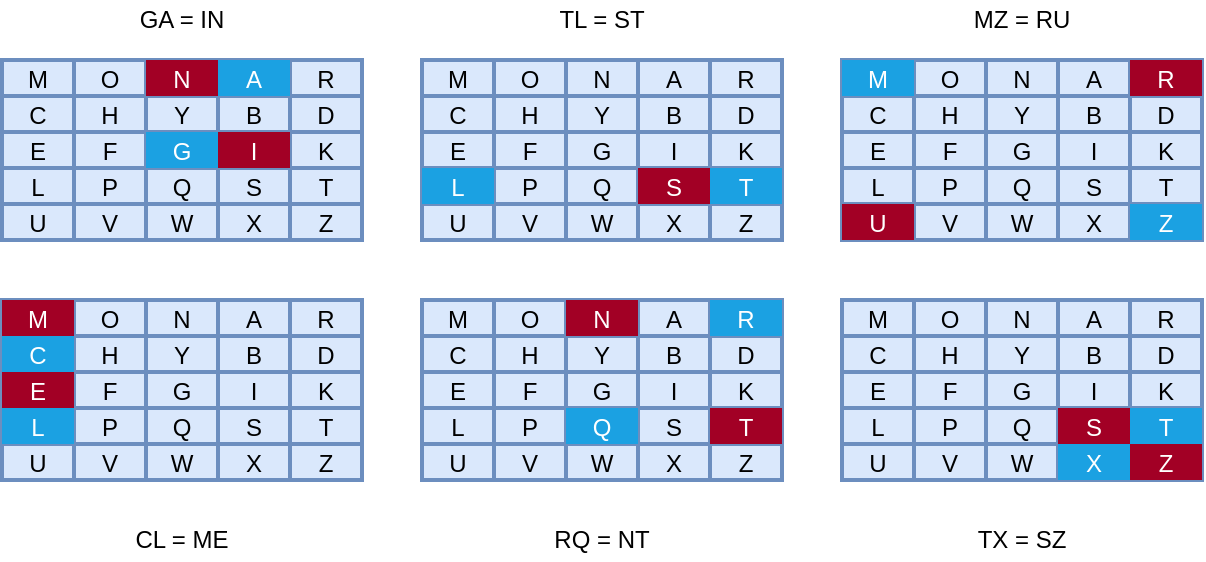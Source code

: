 <mxfile version="26.0.9">
  <diagram name="Page-1" id="bFZQcwwtqYImwqhn5G8x">
    <mxGraphModel dx="918" dy="593" grid="1" gridSize="10" guides="1" tooltips="1" connect="1" arrows="1" fold="1" page="1" pageScale="1" pageWidth="570" pageHeight="940" math="0" shadow="0">
      <root>
        <mxCell id="0" />
        <mxCell id="1" parent="0" />
        <mxCell id="vJmMyQdDrBQl8oO5ruZa-2" value="" style="shape=table;startSize=0;container=1;collapsible=0;childLayout=tableLayout;fillColor=#dae8fc;strokeWidth=2;strokeColor=#6c8ebf;" vertex="1" parent="1">
          <mxGeometry x="30" y="150" width="180" height="90" as="geometry" />
        </mxCell>
        <mxCell id="vJmMyQdDrBQl8oO5ruZa-3" value="" style="shape=tableRow;horizontal=0;startSize=0;swimlaneHead=0;swimlaneBody=0;strokeColor=#6c8ebf;top=0;left=0;bottom=0;right=0;collapsible=0;dropTarget=0;fillColor=none;points=[[0,0.5],[1,0.5]];portConstraint=eastwest;strokeWidth=2;" vertex="1" parent="vJmMyQdDrBQl8oO5ruZa-2">
          <mxGeometry width="180" height="18" as="geometry" />
        </mxCell>
        <mxCell id="vJmMyQdDrBQl8oO5ruZa-4" value="M" style="shape=partialRectangle;html=1;whiteSpace=wrap;connectable=0;strokeColor=#6c8ebf;overflow=hidden;fillColor=none;top=0;left=0;bottom=0;right=0;pointerEvents=1;shadow=0;strokeWidth=2;" vertex="1" parent="vJmMyQdDrBQl8oO5ruZa-3">
          <mxGeometry width="36" height="18" as="geometry">
            <mxRectangle width="36" height="18" as="alternateBounds" />
          </mxGeometry>
        </mxCell>
        <mxCell id="vJmMyQdDrBQl8oO5ruZa-5" value="O" style="shape=partialRectangle;html=1;whiteSpace=wrap;connectable=0;strokeColor=#6c8ebf;overflow=hidden;fillColor=none;top=0;left=0;bottom=0;right=0;pointerEvents=1;strokeWidth=2;" vertex="1" parent="vJmMyQdDrBQl8oO5ruZa-3">
          <mxGeometry x="36" width="36" height="18" as="geometry">
            <mxRectangle width="36" height="18" as="alternateBounds" />
          </mxGeometry>
        </mxCell>
        <mxCell id="vJmMyQdDrBQl8oO5ruZa-6" value="N" style="shape=partialRectangle;html=1;whiteSpace=wrap;connectable=0;strokeColor=#6F0000;overflow=hidden;fillColor=#a20025;top=0;left=0;bottom=0;right=0;pointerEvents=1;strokeWidth=2;fontColor=#ffffff;" vertex="1" parent="vJmMyQdDrBQl8oO5ruZa-3">
          <mxGeometry x="72" width="36" height="18" as="geometry">
            <mxRectangle width="36" height="18" as="alternateBounds" />
          </mxGeometry>
        </mxCell>
        <mxCell id="vJmMyQdDrBQl8oO5ruZa-7" value="A" style="shape=partialRectangle;html=1;whiteSpace=wrap;connectable=0;strokeColor=#006EAF;overflow=hidden;fillColor=#1ba1e2;top=0;left=0;bottom=0;right=0;pointerEvents=1;strokeWidth=2;fontColor=#ffffff;" vertex="1" parent="vJmMyQdDrBQl8oO5ruZa-3">
          <mxGeometry x="108" width="36" height="18" as="geometry">
            <mxRectangle width="36" height="18" as="alternateBounds" />
          </mxGeometry>
        </mxCell>
        <mxCell id="vJmMyQdDrBQl8oO5ruZa-8" value="R" style="shape=partialRectangle;html=1;whiteSpace=wrap;connectable=0;strokeColor=#6c8ebf;overflow=hidden;fillColor=none;top=0;left=0;bottom=0;right=0;pointerEvents=1;strokeWidth=2;" vertex="1" parent="vJmMyQdDrBQl8oO5ruZa-3">
          <mxGeometry x="144" width="36" height="18" as="geometry">
            <mxRectangle width="36" height="18" as="alternateBounds" />
          </mxGeometry>
        </mxCell>
        <mxCell id="vJmMyQdDrBQl8oO5ruZa-9" value="" style="shape=tableRow;horizontal=0;startSize=0;swimlaneHead=0;swimlaneBody=0;strokeColor=#6c8ebf;top=0;left=0;bottom=0;right=0;collapsible=0;dropTarget=0;fillColor=none;points=[[0,0.5],[1,0.5]];portConstraint=eastwest;strokeWidth=2;" vertex="1" parent="vJmMyQdDrBQl8oO5ruZa-2">
          <mxGeometry y="18" width="180" height="18" as="geometry" />
        </mxCell>
        <mxCell id="vJmMyQdDrBQl8oO5ruZa-10" value="C" style="shape=partialRectangle;html=1;whiteSpace=wrap;connectable=0;strokeColor=#6c8ebf;overflow=hidden;fillColor=none;top=0;left=0;bottom=0;right=0;pointerEvents=1;strokeWidth=2;" vertex="1" parent="vJmMyQdDrBQl8oO5ruZa-9">
          <mxGeometry width="36" height="18" as="geometry">
            <mxRectangle width="36" height="18" as="alternateBounds" />
          </mxGeometry>
        </mxCell>
        <mxCell id="vJmMyQdDrBQl8oO5ruZa-11" value="H" style="shape=partialRectangle;html=1;whiteSpace=wrap;connectable=0;strokeColor=#6c8ebf;overflow=hidden;fillColor=none;top=0;left=0;bottom=0;right=0;pointerEvents=1;strokeWidth=2;" vertex="1" parent="vJmMyQdDrBQl8oO5ruZa-9">
          <mxGeometry x="36" width="36" height="18" as="geometry">
            <mxRectangle width="36" height="18" as="alternateBounds" />
          </mxGeometry>
        </mxCell>
        <mxCell id="vJmMyQdDrBQl8oO5ruZa-12" value="Y" style="shape=partialRectangle;html=1;whiteSpace=wrap;connectable=0;strokeColor=#6c8ebf;overflow=hidden;fillColor=none;top=0;left=0;bottom=0;right=0;pointerEvents=1;strokeWidth=2;" vertex="1" parent="vJmMyQdDrBQl8oO5ruZa-9">
          <mxGeometry x="72" width="36" height="18" as="geometry">
            <mxRectangle width="36" height="18" as="alternateBounds" />
          </mxGeometry>
        </mxCell>
        <mxCell id="vJmMyQdDrBQl8oO5ruZa-13" value="B" style="shape=partialRectangle;html=1;whiteSpace=wrap;connectable=0;strokeColor=#6c8ebf;overflow=hidden;fillColor=none;top=0;left=0;bottom=0;right=0;pointerEvents=1;strokeWidth=2;" vertex="1" parent="vJmMyQdDrBQl8oO5ruZa-9">
          <mxGeometry x="108" width="36" height="18" as="geometry">
            <mxRectangle width="36" height="18" as="alternateBounds" />
          </mxGeometry>
        </mxCell>
        <mxCell id="vJmMyQdDrBQl8oO5ruZa-14" value="D" style="shape=partialRectangle;html=1;whiteSpace=wrap;connectable=0;strokeColor=#6c8ebf;overflow=hidden;fillColor=none;top=0;left=0;bottom=0;right=0;pointerEvents=1;strokeWidth=2;" vertex="1" parent="vJmMyQdDrBQl8oO5ruZa-9">
          <mxGeometry x="144" width="36" height="18" as="geometry">
            <mxRectangle width="36" height="18" as="alternateBounds" />
          </mxGeometry>
        </mxCell>
        <mxCell id="vJmMyQdDrBQl8oO5ruZa-15" value="" style="shape=tableRow;horizontal=0;startSize=0;swimlaneHead=0;swimlaneBody=0;strokeColor=#6c8ebf;top=0;left=0;bottom=0;right=0;collapsible=0;dropTarget=0;fillColor=none;points=[[0,0.5],[1,0.5]];portConstraint=eastwest;strokeWidth=2;" vertex="1" parent="vJmMyQdDrBQl8oO5ruZa-2">
          <mxGeometry y="36" width="180" height="18" as="geometry" />
        </mxCell>
        <mxCell id="vJmMyQdDrBQl8oO5ruZa-16" value="E" style="shape=partialRectangle;html=1;whiteSpace=wrap;connectable=0;strokeColor=#6c8ebf;overflow=hidden;fillColor=none;top=0;left=0;bottom=0;right=0;pointerEvents=1;strokeWidth=2;" vertex="1" parent="vJmMyQdDrBQl8oO5ruZa-15">
          <mxGeometry width="36" height="18" as="geometry">
            <mxRectangle width="36" height="18" as="alternateBounds" />
          </mxGeometry>
        </mxCell>
        <mxCell id="vJmMyQdDrBQl8oO5ruZa-17" value="F" style="shape=partialRectangle;html=1;whiteSpace=wrap;connectable=0;strokeColor=#6c8ebf;overflow=hidden;fillColor=none;top=0;left=0;bottom=0;right=0;pointerEvents=1;strokeWidth=2;" vertex="1" parent="vJmMyQdDrBQl8oO5ruZa-15">
          <mxGeometry x="36" width="36" height="18" as="geometry">
            <mxRectangle width="36" height="18" as="alternateBounds" />
          </mxGeometry>
        </mxCell>
        <mxCell id="vJmMyQdDrBQl8oO5ruZa-18" value="G" style="shape=partialRectangle;html=1;whiteSpace=wrap;connectable=0;strokeColor=#006EAF;overflow=hidden;fillColor=#1ba1e2;top=0;left=0;bottom=0;right=0;pointerEvents=1;strokeWidth=2;fontColor=#ffffff;" vertex="1" parent="vJmMyQdDrBQl8oO5ruZa-15">
          <mxGeometry x="72" width="36" height="18" as="geometry">
            <mxRectangle width="36" height="18" as="alternateBounds" />
          </mxGeometry>
        </mxCell>
        <mxCell id="vJmMyQdDrBQl8oO5ruZa-19" value="I" style="shape=partialRectangle;html=1;whiteSpace=wrap;connectable=0;strokeColor=#6F0000;overflow=hidden;fillColor=#a20025;top=0;left=0;bottom=0;right=0;pointerEvents=1;strokeWidth=2;fontColor=#ffffff;" vertex="1" parent="vJmMyQdDrBQl8oO5ruZa-15">
          <mxGeometry x="108" width="36" height="18" as="geometry">
            <mxRectangle width="36" height="18" as="alternateBounds" />
          </mxGeometry>
        </mxCell>
        <mxCell id="vJmMyQdDrBQl8oO5ruZa-20" value="K" style="shape=partialRectangle;html=1;whiteSpace=wrap;connectable=0;strokeColor=#6c8ebf;overflow=hidden;fillColor=none;top=0;left=0;bottom=0;right=0;pointerEvents=1;strokeWidth=2;" vertex="1" parent="vJmMyQdDrBQl8oO5ruZa-15">
          <mxGeometry x="144" width="36" height="18" as="geometry">
            <mxRectangle width="36" height="18" as="alternateBounds" />
          </mxGeometry>
        </mxCell>
        <mxCell id="vJmMyQdDrBQl8oO5ruZa-21" value="" style="shape=tableRow;horizontal=0;startSize=0;swimlaneHead=0;swimlaneBody=0;strokeColor=#6c8ebf;top=0;left=0;bottom=0;right=0;collapsible=0;dropTarget=0;fillColor=none;points=[[0,0.5],[1,0.5]];portConstraint=eastwest;strokeWidth=2;" vertex="1" parent="vJmMyQdDrBQl8oO5ruZa-2">
          <mxGeometry y="54" width="180" height="18" as="geometry" />
        </mxCell>
        <mxCell id="vJmMyQdDrBQl8oO5ruZa-22" value="L" style="shape=partialRectangle;html=1;whiteSpace=wrap;connectable=0;strokeColor=#6c8ebf;overflow=hidden;fillColor=none;top=0;left=0;bottom=0;right=0;pointerEvents=1;strokeWidth=2;" vertex="1" parent="vJmMyQdDrBQl8oO5ruZa-21">
          <mxGeometry width="36" height="18" as="geometry">
            <mxRectangle width="36" height="18" as="alternateBounds" />
          </mxGeometry>
        </mxCell>
        <mxCell id="vJmMyQdDrBQl8oO5ruZa-23" value="P" style="shape=partialRectangle;html=1;whiteSpace=wrap;connectable=0;strokeColor=#6c8ebf;overflow=hidden;fillColor=none;top=0;left=0;bottom=0;right=0;pointerEvents=1;strokeWidth=2;" vertex="1" parent="vJmMyQdDrBQl8oO5ruZa-21">
          <mxGeometry x="36" width="36" height="18" as="geometry">
            <mxRectangle width="36" height="18" as="alternateBounds" />
          </mxGeometry>
        </mxCell>
        <mxCell id="vJmMyQdDrBQl8oO5ruZa-24" value="Q" style="shape=partialRectangle;html=1;whiteSpace=wrap;connectable=0;strokeColor=#6c8ebf;overflow=hidden;fillColor=none;top=0;left=0;bottom=0;right=0;pointerEvents=1;strokeWidth=2;" vertex="1" parent="vJmMyQdDrBQl8oO5ruZa-21">
          <mxGeometry x="72" width="36" height="18" as="geometry">
            <mxRectangle width="36" height="18" as="alternateBounds" />
          </mxGeometry>
        </mxCell>
        <mxCell id="vJmMyQdDrBQl8oO5ruZa-25" value="S" style="shape=partialRectangle;html=1;whiteSpace=wrap;connectable=0;strokeColor=#6c8ebf;overflow=hidden;fillColor=none;top=0;left=0;bottom=0;right=0;pointerEvents=1;strokeWidth=2;" vertex="1" parent="vJmMyQdDrBQl8oO5ruZa-21">
          <mxGeometry x="108" width="36" height="18" as="geometry">
            <mxRectangle width="36" height="18" as="alternateBounds" />
          </mxGeometry>
        </mxCell>
        <mxCell id="vJmMyQdDrBQl8oO5ruZa-26" value="T" style="shape=partialRectangle;html=1;whiteSpace=wrap;connectable=0;strokeColor=#6c8ebf;overflow=hidden;fillColor=none;top=0;left=0;bottom=0;right=0;pointerEvents=1;strokeWidth=2;" vertex="1" parent="vJmMyQdDrBQl8oO5ruZa-21">
          <mxGeometry x="144" width="36" height="18" as="geometry">
            <mxRectangle width="36" height="18" as="alternateBounds" />
          </mxGeometry>
        </mxCell>
        <mxCell id="vJmMyQdDrBQl8oO5ruZa-27" value="" style="shape=tableRow;horizontal=0;startSize=0;swimlaneHead=0;swimlaneBody=0;strokeColor=#6c8ebf;top=0;left=0;bottom=0;right=0;collapsible=0;dropTarget=0;fillColor=none;points=[[0,0.5],[1,0.5]];portConstraint=eastwest;strokeWidth=2;" vertex="1" parent="vJmMyQdDrBQl8oO5ruZa-2">
          <mxGeometry y="72" width="180" height="18" as="geometry" />
        </mxCell>
        <mxCell id="vJmMyQdDrBQl8oO5ruZa-28" value="U" style="shape=partialRectangle;html=1;whiteSpace=wrap;connectable=0;strokeColor=#6c8ebf;overflow=hidden;fillColor=none;top=0;left=0;bottom=0;right=0;pointerEvents=1;strokeWidth=2;" vertex="1" parent="vJmMyQdDrBQl8oO5ruZa-27">
          <mxGeometry width="36" height="18" as="geometry">
            <mxRectangle width="36" height="18" as="alternateBounds" />
          </mxGeometry>
        </mxCell>
        <mxCell id="vJmMyQdDrBQl8oO5ruZa-29" value="V" style="shape=partialRectangle;html=1;whiteSpace=wrap;connectable=0;strokeColor=#6c8ebf;overflow=hidden;fillColor=none;top=0;left=0;bottom=0;right=0;pointerEvents=1;strokeWidth=2;" vertex="1" parent="vJmMyQdDrBQl8oO5ruZa-27">
          <mxGeometry x="36" width="36" height="18" as="geometry">
            <mxRectangle width="36" height="18" as="alternateBounds" />
          </mxGeometry>
        </mxCell>
        <mxCell id="vJmMyQdDrBQl8oO5ruZa-30" value="W" style="shape=partialRectangle;html=1;whiteSpace=wrap;connectable=0;strokeColor=#6c8ebf;overflow=hidden;fillColor=none;top=0;left=0;bottom=0;right=0;pointerEvents=1;strokeWidth=2;" vertex="1" parent="vJmMyQdDrBQl8oO5ruZa-27">
          <mxGeometry x="72" width="36" height="18" as="geometry">
            <mxRectangle width="36" height="18" as="alternateBounds" />
          </mxGeometry>
        </mxCell>
        <mxCell id="vJmMyQdDrBQl8oO5ruZa-31" value="X" style="shape=partialRectangle;html=1;whiteSpace=wrap;connectable=0;strokeColor=#6c8ebf;overflow=hidden;fillColor=none;top=0;left=0;bottom=0;right=0;pointerEvents=1;strokeWidth=2;" vertex="1" parent="vJmMyQdDrBQl8oO5ruZa-27">
          <mxGeometry x="108" width="36" height="18" as="geometry">
            <mxRectangle width="36" height="18" as="alternateBounds" />
          </mxGeometry>
        </mxCell>
        <mxCell id="vJmMyQdDrBQl8oO5ruZa-32" value="Z" style="shape=partialRectangle;html=1;whiteSpace=wrap;connectable=0;strokeColor=#6c8ebf;overflow=hidden;fillColor=none;top=0;left=0;bottom=0;right=0;pointerEvents=1;strokeWidth=2;" vertex="1" parent="vJmMyQdDrBQl8oO5ruZa-27">
          <mxGeometry x="144" width="36" height="18" as="geometry">
            <mxRectangle width="36" height="18" as="alternateBounds" />
          </mxGeometry>
        </mxCell>
        <mxCell id="vJmMyQdDrBQl8oO5ruZa-33" value="" style="shape=table;startSize=0;container=1;collapsible=0;childLayout=tableLayout;fillColor=#dae8fc;strokeWidth=2;strokeColor=#6c8ebf;" vertex="1" parent="1">
          <mxGeometry x="240" y="150" width="180" height="90" as="geometry" />
        </mxCell>
        <mxCell id="vJmMyQdDrBQl8oO5ruZa-34" value="" style="shape=tableRow;horizontal=0;startSize=0;swimlaneHead=0;swimlaneBody=0;strokeColor=#6c8ebf;top=0;left=0;bottom=0;right=0;collapsible=0;dropTarget=0;fillColor=none;points=[[0,0.5],[1,0.5]];portConstraint=eastwest;strokeWidth=2;" vertex="1" parent="vJmMyQdDrBQl8oO5ruZa-33">
          <mxGeometry width="180" height="18" as="geometry" />
        </mxCell>
        <mxCell id="vJmMyQdDrBQl8oO5ruZa-35" value="M" style="shape=partialRectangle;html=1;whiteSpace=wrap;connectable=0;strokeColor=#6c8ebf;overflow=hidden;fillColor=none;top=0;left=0;bottom=0;right=0;pointerEvents=1;shadow=0;strokeWidth=2;" vertex="1" parent="vJmMyQdDrBQl8oO5ruZa-34">
          <mxGeometry width="36" height="18" as="geometry">
            <mxRectangle width="36" height="18" as="alternateBounds" />
          </mxGeometry>
        </mxCell>
        <mxCell id="vJmMyQdDrBQl8oO5ruZa-36" value="O" style="shape=partialRectangle;html=1;whiteSpace=wrap;connectable=0;strokeColor=#6c8ebf;overflow=hidden;fillColor=none;top=0;left=0;bottom=0;right=0;pointerEvents=1;strokeWidth=2;" vertex="1" parent="vJmMyQdDrBQl8oO5ruZa-34">
          <mxGeometry x="36" width="36" height="18" as="geometry">
            <mxRectangle width="36" height="18" as="alternateBounds" />
          </mxGeometry>
        </mxCell>
        <mxCell id="vJmMyQdDrBQl8oO5ruZa-37" value="N" style="shape=partialRectangle;html=1;whiteSpace=wrap;connectable=0;strokeColor=#6c8ebf;overflow=hidden;fillColor=none;top=0;left=0;bottom=0;right=0;pointerEvents=1;strokeWidth=2;" vertex="1" parent="vJmMyQdDrBQl8oO5ruZa-34">
          <mxGeometry x="72" width="36" height="18" as="geometry">
            <mxRectangle width="36" height="18" as="alternateBounds" />
          </mxGeometry>
        </mxCell>
        <mxCell id="vJmMyQdDrBQl8oO5ruZa-38" value="A" style="shape=partialRectangle;html=1;whiteSpace=wrap;connectable=0;strokeColor=#6c8ebf;overflow=hidden;fillColor=none;top=0;left=0;bottom=0;right=0;pointerEvents=1;strokeWidth=2;" vertex="1" parent="vJmMyQdDrBQl8oO5ruZa-34">
          <mxGeometry x="108" width="36" height="18" as="geometry">
            <mxRectangle width="36" height="18" as="alternateBounds" />
          </mxGeometry>
        </mxCell>
        <mxCell id="vJmMyQdDrBQl8oO5ruZa-39" value="R" style="shape=partialRectangle;html=1;whiteSpace=wrap;connectable=0;strokeColor=#6c8ebf;overflow=hidden;fillColor=none;top=0;left=0;bottom=0;right=0;pointerEvents=1;strokeWidth=2;" vertex="1" parent="vJmMyQdDrBQl8oO5ruZa-34">
          <mxGeometry x="144" width="36" height="18" as="geometry">
            <mxRectangle width="36" height="18" as="alternateBounds" />
          </mxGeometry>
        </mxCell>
        <mxCell id="vJmMyQdDrBQl8oO5ruZa-40" value="" style="shape=tableRow;horizontal=0;startSize=0;swimlaneHead=0;swimlaneBody=0;strokeColor=#6c8ebf;top=0;left=0;bottom=0;right=0;collapsible=0;dropTarget=0;fillColor=none;points=[[0,0.5],[1,0.5]];portConstraint=eastwest;strokeWidth=2;" vertex="1" parent="vJmMyQdDrBQl8oO5ruZa-33">
          <mxGeometry y="18" width="180" height="18" as="geometry" />
        </mxCell>
        <mxCell id="vJmMyQdDrBQl8oO5ruZa-41" value="C" style="shape=partialRectangle;html=1;whiteSpace=wrap;connectable=0;strokeColor=#6c8ebf;overflow=hidden;fillColor=none;top=0;left=0;bottom=0;right=0;pointerEvents=1;strokeWidth=2;" vertex="1" parent="vJmMyQdDrBQl8oO5ruZa-40">
          <mxGeometry width="36" height="18" as="geometry">
            <mxRectangle width="36" height="18" as="alternateBounds" />
          </mxGeometry>
        </mxCell>
        <mxCell id="vJmMyQdDrBQl8oO5ruZa-42" value="H" style="shape=partialRectangle;html=1;whiteSpace=wrap;connectable=0;strokeColor=#6c8ebf;overflow=hidden;fillColor=none;top=0;left=0;bottom=0;right=0;pointerEvents=1;strokeWidth=2;" vertex="1" parent="vJmMyQdDrBQl8oO5ruZa-40">
          <mxGeometry x="36" width="36" height="18" as="geometry">
            <mxRectangle width="36" height="18" as="alternateBounds" />
          </mxGeometry>
        </mxCell>
        <mxCell id="vJmMyQdDrBQl8oO5ruZa-43" value="Y" style="shape=partialRectangle;html=1;whiteSpace=wrap;connectable=0;strokeColor=#6c8ebf;overflow=hidden;fillColor=none;top=0;left=0;bottom=0;right=0;pointerEvents=1;strokeWidth=2;" vertex="1" parent="vJmMyQdDrBQl8oO5ruZa-40">
          <mxGeometry x="72" width="36" height="18" as="geometry">
            <mxRectangle width="36" height="18" as="alternateBounds" />
          </mxGeometry>
        </mxCell>
        <mxCell id="vJmMyQdDrBQl8oO5ruZa-44" value="B" style="shape=partialRectangle;html=1;whiteSpace=wrap;connectable=0;strokeColor=#6c8ebf;overflow=hidden;fillColor=none;top=0;left=0;bottom=0;right=0;pointerEvents=1;strokeWidth=2;" vertex="1" parent="vJmMyQdDrBQl8oO5ruZa-40">
          <mxGeometry x="108" width="36" height="18" as="geometry">
            <mxRectangle width="36" height="18" as="alternateBounds" />
          </mxGeometry>
        </mxCell>
        <mxCell id="vJmMyQdDrBQl8oO5ruZa-45" value="D" style="shape=partialRectangle;html=1;whiteSpace=wrap;connectable=0;strokeColor=#6c8ebf;overflow=hidden;fillColor=none;top=0;left=0;bottom=0;right=0;pointerEvents=1;strokeWidth=2;" vertex="1" parent="vJmMyQdDrBQl8oO5ruZa-40">
          <mxGeometry x="144" width="36" height="18" as="geometry">
            <mxRectangle width="36" height="18" as="alternateBounds" />
          </mxGeometry>
        </mxCell>
        <mxCell id="vJmMyQdDrBQl8oO5ruZa-46" value="" style="shape=tableRow;horizontal=0;startSize=0;swimlaneHead=0;swimlaneBody=0;strokeColor=#6c8ebf;top=0;left=0;bottom=0;right=0;collapsible=0;dropTarget=0;fillColor=none;points=[[0,0.5],[1,0.5]];portConstraint=eastwest;strokeWidth=2;" vertex="1" parent="vJmMyQdDrBQl8oO5ruZa-33">
          <mxGeometry y="36" width="180" height="18" as="geometry" />
        </mxCell>
        <mxCell id="vJmMyQdDrBQl8oO5ruZa-47" value="E" style="shape=partialRectangle;html=1;whiteSpace=wrap;connectable=0;strokeColor=#6c8ebf;overflow=hidden;fillColor=none;top=0;left=0;bottom=0;right=0;pointerEvents=1;strokeWidth=2;" vertex="1" parent="vJmMyQdDrBQl8oO5ruZa-46">
          <mxGeometry width="36" height="18" as="geometry">
            <mxRectangle width="36" height="18" as="alternateBounds" />
          </mxGeometry>
        </mxCell>
        <mxCell id="vJmMyQdDrBQl8oO5ruZa-48" value="F" style="shape=partialRectangle;html=1;whiteSpace=wrap;connectable=0;strokeColor=#6c8ebf;overflow=hidden;fillColor=none;top=0;left=0;bottom=0;right=0;pointerEvents=1;strokeWidth=2;" vertex="1" parent="vJmMyQdDrBQl8oO5ruZa-46">
          <mxGeometry x="36" width="36" height="18" as="geometry">
            <mxRectangle width="36" height="18" as="alternateBounds" />
          </mxGeometry>
        </mxCell>
        <mxCell id="vJmMyQdDrBQl8oO5ruZa-49" value="G" style="shape=partialRectangle;html=1;whiteSpace=wrap;connectable=0;strokeColor=#6c8ebf;overflow=hidden;fillColor=none;top=0;left=0;bottom=0;right=0;pointerEvents=1;strokeWidth=2;" vertex="1" parent="vJmMyQdDrBQl8oO5ruZa-46">
          <mxGeometry x="72" width="36" height="18" as="geometry">
            <mxRectangle width="36" height="18" as="alternateBounds" />
          </mxGeometry>
        </mxCell>
        <mxCell id="vJmMyQdDrBQl8oO5ruZa-50" value="I" style="shape=partialRectangle;html=1;whiteSpace=wrap;connectable=0;strokeColor=#6c8ebf;overflow=hidden;fillColor=none;top=0;left=0;bottom=0;right=0;pointerEvents=1;strokeWidth=2;" vertex="1" parent="vJmMyQdDrBQl8oO5ruZa-46">
          <mxGeometry x="108" width="36" height="18" as="geometry">
            <mxRectangle width="36" height="18" as="alternateBounds" />
          </mxGeometry>
        </mxCell>
        <mxCell id="vJmMyQdDrBQl8oO5ruZa-51" value="K" style="shape=partialRectangle;html=1;whiteSpace=wrap;connectable=0;strokeColor=#6c8ebf;overflow=hidden;fillColor=none;top=0;left=0;bottom=0;right=0;pointerEvents=1;strokeWidth=2;" vertex="1" parent="vJmMyQdDrBQl8oO5ruZa-46">
          <mxGeometry x="144" width="36" height="18" as="geometry">
            <mxRectangle width="36" height="18" as="alternateBounds" />
          </mxGeometry>
        </mxCell>
        <mxCell id="vJmMyQdDrBQl8oO5ruZa-52" value="" style="shape=tableRow;horizontal=0;startSize=0;swimlaneHead=0;swimlaneBody=0;strokeColor=#6c8ebf;top=0;left=0;bottom=0;right=0;collapsible=0;dropTarget=0;fillColor=none;points=[[0,0.5],[1,0.5]];portConstraint=eastwest;strokeWidth=2;" vertex="1" parent="vJmMyQdDrBQl8oO5ruZa-33">
          <mxGeometry y="54" width="180" height="18" as="geometry" />
        </mxCell>
        <mxCell id="vJmMyQdDrBQl8oO5ruZa-53" value="L" style="shape=partialRectangle;html=1;whiteSpace=wrap;connectable=0;strokeColor=#006EAF;overflow=hidden;fillColor=#1ba1e2;top=0;left=0;bottom=0;right=0;pointerEvents=1;strokeWidth=2;fontColor=#ffffff;" vertex="1" parent="vJmMyQdDrBQl8oO5ruZa-52">
          <mxGeometry width="36" height="18" as="geometry">
            <mxRectangle width="36" height="18" as="alternateBounds" />
          </mxGeometry>
        </mxCell>
        <mxCell id="vJmMyQdDrBQl8oO5ruZa-54" value="P" style="shape=partialRectangle;html=1;whiteSpace=wrap;connectable=0;strokeColor=#6c8ebf;overflow=hidden;fillColor=none;top=0;left=0;bottom=0;right=0;pointerEvents=1;strokeWidth=2;" vertex="1" parent="vJmMyQdDrBQl8oO5ruZa-52">
          <mxGeometry x="36" width="36" height="18" as="geometry">
            <mxRectangle width="36" height="18" as="alternateBounds" />
          </mxGeometry>
        </mxCell>
        <mxCell id="vJmMyQdDrBQl8oO5ruZa-55" value="Q" style="shape=partialRectangle;html=1;whiteSpace=wrap;connectable=0;strokeColor=#6c8ebf;overflow=hidden;fillColor=none;top=0;left=0;bottom=0;right=0;pointerEvents=1;strokeWidth=2;" vertex="1" parent="vJmMyQdDrBQl8oO5ruZa-52">
          <mxGeometry x="72" width="36" height="18" as="geometry">
            <mxRectangle width="36" height="18" as="alternateBounds" />
          </mxGeometry>
        </mxCell>
        <mxCell id="vJmMyQdDrBQl8oO5ruZa-56" value="S" style="shape=partialRectangle;html=1;whiteSpace=wrap;connectable=0;strokeColor=#6F0000;overflow=hidden;fillColor=#a20025;top=0;left=0;bottom=0;right=0;pointerEvents=1;strokeWidth=2;fontColor=#ffffff;" vertex="1" parent="vJmMyQdDrBQl8oO5ruZa-52">
          <mxGeometry x="108" width="36" height="18" as="geometry">
            <mxRectangle width="36" height="18" as="alternateBounds" />
          </mxGeometry>
        </mxCell>
        <mxCell id="vJmMyQdDrBQl8oO5ruZa-57" value="T" style="shape=partialRectangle;html=1;whiteSpace=wrap;connectable=0;strokeColor=#006EAF;overflow=hidden;fillColor=#1ba1e2;top=0;left=0;bottom=0;right=0;pointerEvents=1;strokeWidth=2;fontColor=#ffffff;" vertex="1" parent="vJmMyQdDrBQl8oO5ruZa-52">
          <mxGeometry x="144" width="36" height="18" as="geometry">
            <mxRectangle width="36" height="18" as="alternateBounds" />
          </mxGeometry>
        </mxCell>
        <mxCell id="vJmMyQdDrBQl8oO5ruZa-58" value="" style="shape=tableRow;horizontal=0;startSize=0;swimlaneHead=0;swimlaneBody=0;strokeColor=#6c8ebf;top=0;left=0;bottom=0;right=0;collapsible=0;dropTarget=0;fillColor=none;points=[[0,0.5],[1,0.5]];portConstraint=eastwest;strokeWidth=2;" vertex="1" parent="vJmMyQdDrBQl8oO5ruZa-33">
          <mxGeometry y="72" width="180" height="18" as="geometry" />
        </mxCell>
        <mxCell id="vJmMyQdDrBQl8oO5ruZa-59" value="U" style="shape=partialRectangle;html=1;whiteSpace=wrap;connectable=0;strokeColor=#6c8ebf;overflow=hidden;fillColor=none;top=0;left=0;bottom=0;right=0;pointerEvents=1;strokeWidth=2;" vertex="1" parent="vJmMyQdDrBQl8oO5ruZa-58">
          <mxGeometry width="36" height="18" as="geometry">
            <mxRectangle width="36" height="18" as="alternateBounds" />
          </mxGeometry>
        </mxCell>
        <mxCell id="vJmMyQdDrBQl8oO5ruZa-60" value="V" style="shape=partialRectangle;html=1;whiteSpace=wrap;connectable=0;strokeColor=#6c8ebf;overflow=hidden;fillColor=none;top=0;left=0;bottom=0;right=0;pointerEvents=1;strokeWidth=2;" vertex="1" parent="vJmMyQdDrBQl8oO5ruZa-58">
          <mxGeometry x="36" width="36" height="18" as="geometry">
            <mxRectangle width="36" height="18" as="alternateBounds" />
          </mxGeometry>
        </mxCell>
        <mxCell id="vJmMyQdDrBQl8oO5ruZa-61" value="W" style="shape=partialRectangle;html=1;whiteSpace=wrap;connectable=0;strokeColor=#6c8ebf;overflow=hidden;fillColor=none;top=0;left=0;bottom=0;right=0;pointerEvents=1;strokeWidth=2;" vertex="1" parent="vJmMyQdDrBQl8oO5ruZa-58">
          <mxGeometry x="72" width="36" height="18" as="geometry">
            <mxRectangle width="36" height="18" as="alternateBounds" />
          </mxGeometry>
        </mxCell>
        <mxCell id="vJmMyQdDrBQl8oO5ruZa-62" value="X" style="shape=partialRectangle;html=1;whiteSpace=wrap;connectable=0;strokeColor=#6c8ebf;overflow=hidden;fillColor=none;top=0;left=0;bottom=0;right=0;pointerEvents=1;strokeWidth=2;" vertex="1" parent="vJmMyQdDrBQl8oO5ruZa-58">
          <mxGeometry x="108" width="36" height="18" as="geometry">
            <mxRectangle width="36" height="18" as="alternateBounds" />
          </mxGeometry>
        </mxCell>
        <mxCell id="vJmMyQdDrBQl8oO5ruZa-63" value="Z" style="shape=partialRectangle;html=1;whiteSpace=wrap;connectable=0;strokeColor=#6c8ebf;overflow=hidden;fillColor=none;top=0;left=0;bottom=0;right=0;pointerEvents=1;strokeWidth=2;" vertex="1" parent="vJmMyQdDrBQl8oO5ruZa-58">
          <mxGeometry x="144" width="36" height="18" as="geometry">
            <mxRectangle width="36" height="18" as="alternateBounds" />
          </mxGeometry>
        </mxCell>
        <mxCell id="vJmMyQdDrBQl8oO5ruZa-64" value="" style="shape=table;startSize=0;container=1;collapsible=0;childLayout=tableLayout;fillColor=#dae8fc;strokeWidth=2;strokeColor=#6c8ebf;" vertex="1" parent="1">
          <mxGeometry x="450" y="150" width="180" height="90" as="geometry" />
        </mxCell>
        <mxCell id="vJmMyQdDrBQl8oO5ruZa-65" value="" style="shape=tableRow;horizontal=0;startSize=0;swimlaneHead=0;swimlaneBody=0;strokeColor=#6c8ebf;top=0;left=0;bottom=0;right=0;collapsible=0;dropTarget=0;fillColor=none;points=[[0,0.5],[1,0.5]];portConstraint=eastwest;strokeWidth=2;" vertex="1" parent="vJmMyQdDrBQl8oO5ruZa-64">
          <mxGeometry width="180" height="18" as="geometry" />
        </mxCell>
        <mxCell id="vJmMyQdDrBQl8oO5ruZa-66" value="M" style="shape=partialRectangle;html=1;whiteSpace=wrap;connectable=0;strokeColor=#006EAF;overflow=hidden;fillColor=#1ba1e2;top=0;left=0;bottom=0;right=0;pointerEvents=1;shadow=0;strokeWidth=2;fontColor=#ffffff;" vertex="1" parent="vJmMyQdDrBQl8oO5ruZa-65">
          <mxGeometry width="36" height="18" as="geometry">
            <mxRectangle width="36" height="18" as="alternateBounds" />
          </mxGeometry>
        </mxCell>
        <mxCell id="vJmMyQdDrBQl8oO5ruZa-67" value="O" style="shape=partialRectangle;html=1;whiteSpace=wrap;connectable=0;strokeColor=#6c8ebf;overflow=hidden;fillColor=none;top=0;left=0;bottom=0;right=0;pointerEvents=1;strokeWidth=2;" vertex="1" parent="vJmMyQdDrBQl8oO5ruZa-65">
          <mxGeometry x="36" width="36" height="18" as="geometry">
            <mxRectangle width="36" height="18" as="alternateBounds" />
          </mxGeometry>
        </mxCell>
        <mxCell id="vJmMyQdDrBQl8oO5ruZa-68" value="N" style="shape=partialRectangle;html=1;whiteSpace=wrap;connectable=0;strokeColor=#6c8ebf;overflow=hidden;fillColor=none;top=0;left=0;bottom=0;right=0;pointerEvents=1;strokeWidth=2;" vertex="1" parent="vJmMyQdDrBQl8oO5ruZa-65">
          <mxGeometry x="72" width="36" height="18" as="geometry">
            <mxRectangle width="36" height="18" as="alternateBounds" />
          </mxGeometry>
        </mxCell>
        <mxCell id="vJmMyQdDrBQl8oO5ruZa-69" value="A" style="shape=partialRectangle;html=1;whiteSpace=wrap;connectable=0;strokeColor=#6c8ebf;overflow=hidden;fillColor=none;top=0;left=0;bottom=0;right=0;pointerEvents=1;strokeWidth=2;" vertex="1" parent="vJmMyQdDrBQl8oO5ruZa-65">
          <mxGeometry x="108" width="36" height="18" as="geometry">
            <mxRectangle width="36" height="18" as="alternateBounds" />
          </mxGeometry>
        </mxCell>
        <mxCell id="vJmMyQdDrBQl8oO5ruZa-70" value="R" style="shape=partialRectangle;html=1;whiteSpace=wrap;connectable=0;strokeColor=#6F0000;overflow=hidden;fillColor=#a20025;top=0;left=0;bottom=0;right=0;pointerEvents=1;strokeWidth=2;fontColor=#ffffff;" vertex="1" parent="vJmMyQdDrBQl8oO5ruZa-65">
          <mxGeometry x="144" width="36" height="18" as="geometry">
            <mxRectangle width="36" height="18" as="alternateBounds" />
          </mxGeometry>
        </mxCell>
        <mxCell id="vJmMyQdDrBQl8oO5ruZa-71" value="" style="shape=tableRow;horizontal=0;startSize=0;swimlaneHead=0;swimlaneBody=0;strokeColor=#6c8ebf;top=0;left=0;bottom=0;right=0;collapsible=0;dropTarget=0;fillColor=none;points=[[0,0.5],[1,0.5]];portConstraint=eastwest;strokeWidth=2;" vertex="1" parent="vJmMyQdDrBQl8oO5ruZa-64">
          <mxGeometry y="18" width="180" height="18" as="geometry" />
        </mxCell>
        <mxCell id="vJmMyQdDrBQl8oO5ruZa-72" value="C" style="shape=partialRectangle;html=1;whiteSpace=wrap;connectable=0;strokeColor=#6c8ebf;overflow=hidden;fillColor=none;top=0;left=0;bottom=0;right=0;pointerEvents=1;strokeWidth=2;" vertex="1" parent="vJmMyQdDrBQl8oO5ruZa-71">
          <mxGeometry width="36" height="18" as="geometry">
            <mxRectangle width="36" height="18" as="alternateBounds" />
          </mxGeometry>
        </mxCell>
        <mxCell id="vJmMyQdDrBQl8oO5ruZa-73" value="H" style="shape=partialRectangle;html=1;whiteSpace=wrap;connectable=0;strokeColor=#6c8ebf;overflow=hidden;fillColor=none;top=0;left=0;bottom=0;right=0;pointerEvents=1;strokeWidth=2;" vertex="1" parent="vJmMyQdDrBQl8oO5ruZa-71">
          <mxGeometry x="36" width="36" height="18" as="geometry">
            <mxRectangle width="36" height="18" as="alternateBounds" />
          </mxGeometry>
        </mxCell>
        <mxCell id="vJmMyQdDrBQl8oO5ruZa-74" value="Y" style="shape=partialRectangle;html=1;whiteSpace=wrap;connectable=0;strokeColor=#6c8ebf;overflow=hidden;fillColor=none;top=0;left=0;bottom=0;right=0;pointerEvents=1;strokeWidth=2;" vertex="1" parent="vJmMyQdDrBQl8oO5ruZa-71">
          <mxGeometry x="72" width="36" height="18" as="geometry">
            <mxRectangle width="36" height="18" as="alternateBounds" />
          </mxGeometry>
        </mxCell>
        <mxCell id="vJmMyQdDrBQl8oO5ruZa-75" value="B" style="shape=partialRectangle;html=1;whiteSpace=wrap;connectable=0;strokeColor=#6c8ebf;overflow=hidden;fillColor=none;top=0;left=0;bottom=0;right=0;pointerEvents=1;strokeWidth=2;" vertex="1" parent="vJmMyQdDrBQl8oO5ruZa-71">
          <mxGeometry x="108" width="36" height="18" as="geometry">
            <mxRectangle width="36" height="18" as="alternateBounds" />
          </mxGeometry>
        </mxCell>
        <mxCell id="vJmMyQdDrBQl8oO5ruZa-76" value="D" style="shape=partialRectangle;html=1;whiteSpace=wrap;connectable=0;strokeColor=#6c8ebf;overflow=hidden;fillColor=none;top=0;left=0;bottom=0;right=0;pointerEvents=1;strokeWidth=2;" vertex="1" parent="vJmMyQdDrBQl8oO5ruZa-71">
          <mxGeometry x="144" width="36" height="18" as="geometry">
            <mxRectangle width="36" height="18" as="alternateBounds" />
          </mxGeometry>
        </mxCell>
        <mxCell id="vJmMyQdDrBQl8oO5ruZa-77" value="" style="shape=tableRow;horizontal=0;startSize=0;swimlaneHead=0;swimlaneBody=0;strokeColor=#6c8ebf;top=0;left=0;bottom=0;right=0;collapsible=0;dropTarget=0;fillColor=none;points=[[0,0.5],[1,0.5]];portConstraint=eastwest;strokeWidth=2;" vertex="1" parent="vJmMyQdDrBQl8oO5ruZa-64">
          <mxGeometry y="36" width="180" height="18" as="geometry" />
        </mxCell>
        <mxCell id="vJmMyQdDrBQl8oO5ruZa-78" value="E" style="shape=partialRectangle;html=1;whiteSpace=wrap;connectable=0;strokeColor=#6c8ebf;overflow=hidden;fillColor=none;top=0;left=0;bottom=0;right=0;pointerEvents=1;strokeWidth=2;" vertex="1" parent="vJmMyQdDrBQl8oO5ruZa-77">
          <mxGeometry width="36" height="18" as="geometry">
            <mxRectangle width="36" height="18" as="alternateBounds" />
          </mxGeometry>
        </mxCell>
        <mxCell id="vJmMyQdDrBQl8oO5ruZa-79" value="F" style="shape=partialRectangle;html=1;whiteSpace=wrap;connectable=0;strokeColor=#6c8ebf;overflow=hidden;fillColor=none;top=0;left=0;bottom=0;right=0;pointerEvents=1;strokeWidth=2;" vertex="1" parent="vJmMyQdDrBQl8oO5ruZa-77">
          <mxGeometry x="36" width="36" height="18" as="geometry">
            <mxRectangle width="36" height="18" as="alternateBounds" />
          </mxGeometry>
        </mxCell>
        <mxCell id="vJmMyQdDrBQl8oO5ruZa-80" value="G" style="shape=partialRectangle;html=1;whiteSpace=wrap;connectable=0;strokeColor=#6c8ebf;overflow=hidden;fillColor=none;top=0;left=0;bottom=0;right=0;pointerEvents=1;strokeWidth=2;" vertex="1" parent="vJmMyQdDrBQl8oO5ruZa-77">
          <mxGeometry x="72" width="36" height="18" as="geometry">
            <mxRectangle width="36" height="18" as="alternateBounds" />
          </mxGeometry>
        </mxCell>
        <mxCell id="vJmMyQdDrBQl8oO5ruZa-81" value="I" style="shape=partialRectangle;html=1;whiteSpace=wrap;connectable=0;strokeColor=#6c8ebf;overflow=hidden;fillColor=none;top=0;left=0;bottom=0;right=0;pointerEvents=1;strokeWidth=2;" vertex="1" parent="vJmMyQdDrBQl8oO5ruZa-77">
          <mxGeometry x="108" width="36" height="18" as="geometry">
            <mxRectangle width="36" height="18" as="alternateBounds" />
          </mxGeometry>
        </mxCell>
        <mxCell id="vJmMyQdDrBQl8oO5ruZa-82" value="K" style="shape=partialRectangle;html=1;whiteSpace=wrap;connectable=0;strokeColor=#6c8ebf;overflow=hidden;fillColor=none;top=0;left=0;bottom=0;right=0;pointerEvents=1;strokeWidth=2;" vertex="1" parent="vJmMyQdDrBQl8oO5ruZa-77">
          <mxGeometry x="144" width="36" height="18" as="geometry">
            <mxRectangle width="36" height="18" as="alternateBounds" />
          </mxGeometry>
        </mxCell>
        <mxCell id="vJmMyQdDrBQl8oO5ruZa-83" value="" style="shape=tableRow;horizontal=0;startSize=0;swimlaneHead=0;swimlaneBody=0;strokeColor=#6c8ebf;top=0;left=0;bottom=0;right=0;collapsible=0;dropTarget=0;fillColor=none;points=[[0,0.5],[1,0.5]];portConstraint=eastwest;strokeWidth=2;" vertex="1" parent="vJmMyQdDrBQl8oO5ruZa-64">
          <mxGeometry y="54" width="180" height="18" as="geometry" />
        </mxCell>
        <mxCell id="vJmMyQdDrBQl8oO5ruZa-84" value="L" style="shape=partialRectangle;html=1;whiteSpace=wrap;connectable=0;strokeColor=#6c8ebf;overflow=hidden;fillColor=none;top=0;left=0;bottom=0;right=0;pointerEvents=1;strokeWidth=2;" vertex="1" parent="vJmMyQdDrBQl8oO5ruZa-83">
          <mxGeometry width="36" height="18" as="geometry">
            <mxRectangle width="36" height="18" as="alternateBounds" />
          </mxGeometry>
        </mxCell>
        <mxCell id="vJmMyQdDrBQl8oO5ruZa-85" value="P" style="shape=partialRectangle;html=1;whiteSpace=wrap;connectable=0;strokeColor=#6c8ebf;overflow=hidden;fillColor=none;top=0;left=0;bottom=0;right=0;pointerEvents=1;strokeWidth=2;" vertex="1" parent="vJmMyQdDrBQl8oO5ruZa-83">
          <mxGeometry x="36" width="36" height="18" as="geometry">
            <mxRectangle width="36" height="18" as="alternateBounds" />
          </mxGeometry>
        </mxCell>
        <mxCell id="vJmMyQdDrBQl8oO5ruZa-86" value="Q" style="shape=partialRectangle;html=1;whiteSpace=wrap;connectable=0;strokeColor=#6c8ebf;overflow=hidden;fillColor=none;top=0;left=0;bottom=0;right=0;pointerEvents=1;strokeWidth=2;" vertex="1" parent="vJmMyQdDrBQl8oO5ruZa-83">
          <mxGeometry x="72" width="36" height="18" as="geometry">
            <mxRectangle width="36" height="18" as="alternateBounds" />
          </mxGeometry>
        </mxCell>
        <mxCell id="vJmMyQdDrBQl8oO5ruZa-87" value="S" style="shape=partialRectangle;html=1;whiteSpace=wrap;connectable=0;strokeColor=#6c8ebf;overflow=hidden;fillColor=none;top=0;left=0;bottom=0;right=0;pointerEvents=1;strokeWidth=2;" vertex="1" parent="vJmMyQdDrBQl8oO5ruZa-83">
          <mxGeometry x="108" width="36" height="18" as="geometry">
            <mxRectangle width="36" height="18" as="alternateBounds" />
          </mxGeometry>
        </mxCell>
        <mxCell id="vJmMyQdDrBQl8oO5ruZa-88" value="T" style="shape=partialRectangle;html=1;whiteSpace=wrap;connectable=0;strokeColor=#6c8ebf;overflow=hidden;fillColor=none;top=0;left=0;bottom=0;right=0;pointerEvents=1;strokeWidth=2;" vertex="1" parent="vJmMyQdDrBQl8oO5ruZa-83">
          <mxGeometry x="144" width="36" height="18" as="geometry">
            <mxRectangle width="36" height="18" as="alternateBounds" />
          </mxGeometry>
        </mxCell>
        <mxCell id="vJmMyQdDrBQl8oO5ruZa-89" value="" style="shape=tableRow;horizontal=0;startSize=0;swimlaneHead=0;swimlaneBody=0;strokeColor=#6c8ebf;top=0;left=0;bottom=0;right=0;collapsible=0;dropTarget=0;fillColor=none;points=[[0,0.5],[1,0.5]];portConstraint=eastwest;strokeWidth=2;" vertex="1" parent="vJmMyQdDrBQl8oO5ruZa-64">
          <mxGeometry y="72" width="180" height="18" as="geometry" />
        </mxCell>
        <mxCell id="vJmMyQdDrBQl8oO5ruZa-90" value="U" style="shape=partialRectangle;html=1;whiteSpace=wrap;connectable=0;strokeColor=#6F0000;overflow=hidden;fillColor=#a20025;top=0;left=0;bottom=0;right=0;pointerEvents=1;strokeWidth=2;fontColor=#ffffff;" vertex="1" parent="vJmMyQdDrBQl8oO5ruZa-89">
          <mxGeometry width="36" height="18" as="geometry">
            <mxRectangle width="36" height="18" as="alternateBounds" />
          </mxGeometry>
        </mxCell>
        <mxCell id="vJmMyQdDrBQl8oO5ruZa-91" value="V" style="shape=partialRectangle;html=1;whiteSpace=wrap;connectable=0;strokeColor=#6c8ebf;overflow=hidden;fillColor=none;top=0;left=0;bottom=0;right=0;pointerEvents=1;strokeWidth=2;" vertex="1" parent="vJmMyQdDrBQl8oO5ruZa-89">
          <mxGeometry x="36" width="36" height="18" as="geometry">
            <mxRectangle width="36" height="18" as="alternateBounds" />
          </mxGeometry>
        </mxCell>
        <mxCell id="vJmMyQdDrBQl8oO5ruZa-92" value="W" style="shape=partialRectangle;html=1;whiteSpace=wrap;connectable=0;strokeColor=#6c8ebf;overflow=hidden;fillColor=none;top=0;left=0;bottom=0;right=0;pointerEvents=1;strokeWidth=2;" vertex="1" parent="vJmMyQdDrBQl8oO5ruZa-89">
          <mxGeometry x="72" width="36" height="18" as="geometry">
            <mxRectangle width="36" height="18" as="alternateBounds" />
          </mxGeometry>
        </mxCell>
        <mxCell id="vJmMyQdDrBQl8oO5ruZa-93" value="X" style="shape=partialRectangle;html=1;whiteSpace=wrap;connectable=0;strokeColor=#6c8ebf;overflow=hidden;fillColor=none;top=0;left=0;bottom=0;right=0;pointerEvents=1;strokeWidth=2;" vertex="1" parent="vJmMyQdDrBQl8oO5ruZa-89">
          <mxGeometry x="108" width="36" height="18" as="geometry">
            <mxRectangle width="36" height="18" as="alternateBounds" />
          </mxGeometry>
        </mxCell>
        <mxCell id="vJmMyQdDrBQl8oO5ruZa-94" value="Z" style="shape=partialRectangle;html=1;whiteSpace=wrap;connectable=0;strokeColor=#006EAF;overflow=hidden;fillColor=#1ba1e2;top=0;left=0;bottom=0;right=0;pointerEvents=1;strokeWidth=2;fontColor=#ffffff;" vertex="1" parent="vJmMyQdDrBQl8oO5ruZa-89">
          <mxGeometry x="144" width="36" height="18" as="geometry">
            <mxRectangle width="36" height="18" as="alternateBounds" />
          </mxGeometry>
        </mxCell>
        <mxCell id="vJmMyQdDrBQl8oO5ruZa-95" value="" style="shape=table;startSize=0;container=1;collapsible=0;childLayout=tableLayout;fillColor=#dae8fc;strokeWidth=2;strokeColor=#6c8ebf;" vertex="1" parent="1">
          <mxGeometry x="30" y="270" width="180" height="90" as="geometry" />
        </mxCell>
        <mxCell id="vJmMyQdDrBQl8oO5ruZa-96" value="" style="shape=tableRow;horizontal=0;startSize=0;swimlaneHead=0;swimlaneBody=0;strokeColor=#6c8ebf;top=0;left=0;bottom=0;right=0;collapsible=0;dropTarget=0;fillColor=none;points=[[0,0.5],[1,0.5]];portConstraint=eastwest;strokeWidth=2;" vertex="1" parent="vJmMyQdDrBQl8oO5ruZa-95">
          <mxGeometry width="180" height="18" as="geometry" />
        </mxCell>
        <mxCell id="vJmMyQdDrBQl8oO5ruZa-97" value="M" style="shape=partialRectangle;html=1;whiteSpace=wrap;connectable=0;strokeColor=#6F0000;overflow=hidden;fillColor=#a20025;top=0;left=0;bottom=0;right=0;pointerEvents=1;shadow=0;strokeWidth=2;fontColor=#ffffff;" vertex="1" parent="vJmMyQdDrBQl8oO5ruZa-96">
          <mxGeometry width="36" height="18" as="geometry">
            <mxRectangle width="36" height="18" as="alternateBounds" />
          </mxGeometry>
        </mxCell>
        <mxCell id="vJmMyQdDrBQl8oO5ruZa-98" value="O" style="shape=partialRectangle;html=1;whiteSpace=wrap;connectable=0;strokeColor=#6c8ebf;overflow=hidden;fillColor=none;top=0;left=0;bottom=0;right=0;pointerEvents=1;strokeWidth=2;" vertex="1" parent="vJmMyQdDrBQl8oO5ruZa-96">
          <mxGeometry x="36" width="36" height="18" as="geometry">
            <mxRectangle width="36" height="18" as="alternateBounds" />
          </mxGeometry>
        </mxCell>
        <mxCell id="vJmMyQdDrBQl8oO5ruZa-99" value="N" style="shape=partialRectangle;html=1;whiteSpace=wrap;connectable=0;strokeColor=#6c8ebf;overflow=hidden;fillColor=none;top=0;left=0;bottom=0;right=0;pointerEvents=1;strokeWidth=2;" vertex="1" parent="vJmMyQdDrBQl8oO5ruZa-96">
          <mxGeometry x="72" width="36" height="18" as="geometry">
            <mxRectangle width="36" height="18" as="alternateBounds" />
          </mxGeometry>
        </mxCell>
        <mxCell id="vJmMyQdDrBQl8oO5ruZa-100" value="A" style="shape=partialRectangle;html=1;whiteSpace=wrap;connectable=0;strokeColor=#6c8ebf;overflow=hidden;fillColor=none;top=0;left=0;bottom=0;right=0;pointerEvents=1;strokeWidth=2;" vertex="1" parent="vJmMyQdDrBQl8oO5ruZa-96">
          <mxGeometry x="108" width="36" height="18" as="geometry">
            <mxRectangle width="36" height="18" as="alternateBounds" />
          </mxGeometry>
        </mxCell>
        <mxCell id="vJmMyQdDrBQl8oO5ruZa-101" value="R" style="shape=partialRectangle;html=1;whiteSpace=wrap;connectable=0;strokeColor=#6c8ebf;overflow=hidden;fillColor=none;top=0;left=0;bottom=0;right=0;pointerEvents=1;strokeWidth=2;" vertex="1" parent="vJmMyQdDrBQl8oO5ruZa-96">
          <mxGeometry x="144" width="36" height="18" as="geometry">
            <mxRectangle width="36" height="18" as="alternateBounds" />
          </mxGeometry>
        </mxCell>
        <mxCell id="vJmMyQdDrBQl8oO5ruZa-102" value="" style="shape=tableRow;horizontal=0;startSize=0;swimlaneHead=0;swimlaneBody=0;strokeColor=#6c8ebf;top=0;left=0;bottom=0;right=0;collapsible=0;dropTarget=0;fillColor=none;points=[[0,0.5],[1,0.5]];portConstraint=eastwest;strokeWidth=2;" vertex="1" parent="vJmMyQdDrBQl8oO5ruZa-95">
          <mxGeometry y="18" width="180" height="18" as="geometry" />
        </mxCell>
        <mxCell id="vJmMyQdDrBQl8oO5ruZa-103" value="C" style="shape=partialRectangle;html=1;whiteSpace=wrap;connectable=0;strokeColor=#006EAF;overflow=hidden;fillColor=#1ba1e2;top=0;left=0;bottom=0;right=0;pointerEvents=1;strokeWidth=2;fontColor=#ffffff;" vertex="1" parent="vJmMyQdDrBQl8oO5ruZa-102">
          <mxGeometry width="36" height="18" as="geometry">
            <mxRectangle width="36" height="18" as="alternateBounds" />
          </mxGeometry>
        </mxCell>
        <mxCell id="vJmMyQdDrBQl8oO5ruZa-104" value="H" style="shape=partialRectangle;html=1;whiteSpace=wrap;connectable=0;strokeColor=#6c8ebf;overflow=hidden;fillColor=none;top=0;left=0;bottom=0;right=0;pointerEvents=1;strokeWidth=2;" vertex="1" parent="vJmMyQdDrBQl8oO5ruZa-102">
          <mxGeometry x="36" width="36" height="18" as="geometry">
            <mxRectangle width="36" height="18" as="alternateBounds" />
          </mxGeometry>
        </mxCell>
        <mxCell id="vJmMyQdDrBQl8oO5ruZa-105" value="Y" style="shape=partialRectangle;html=1;whiteSpace=wrap;connectable=0;strokeColor=#6c8ebf;overflow=hidden;fillColor=none;top=0;left=0;bottom=0;right=0;pointerEvents=1;strokeWidth=2;" vertex="1" parent="vJmMyQdDrBQl8oO5ruZa-102">
          <mxGeometry x="72" width="36" height="18" as="geometry">
            <mxRectangle width="36" height="18" as="alternateBounds" />
          </mxGeometry>
        </mxCell>
        <mxCell id="vJmMyQdDrBQl8oO5ruZa-106" value="B" style="shape=partialRectangle;html=1;whiteSpace=wrap;connectable=0;strokeColor=#6c8ebf;overflow=hidden;fillColor=none;top=0;left=0;bottom=0;right=0;pointerEvents=1;strokeWidth=2;" vertex="1" parent="vJmMyQdDrBQl8oO5ruZa-102">
          <mxGeometry x="108" width="36" height="18" as="geometry">
            <mxRectangle width="36" height="18" as="alternateBounds" />
          </mxGeometry>
        </mxCell>
        <mxCell id="vJmMyQdDrBQl8oO5ruZa-107" value="D" style="shape=partialRectangle;html=1;whiteSpace=wrap;connectable=0;strokeColor=#6c8ebf;overflow=hidden;fillColor=none;top=0;left=0;bottom=0;right=0;pointerEvents=1;strokeWidth=2;" vertex="1" parent="vJmMyQdDrBQl8oO5ruZa-102">
          <mxGeometry x="144" width="36" height="18" as="geometry">
            <mxRectangle width="36" height="18" as="alternateBounds" />
          </mxGeometry>
        </mxCell>
        <mxCell id="vJmMyQdDrBQl8oO5ruZa-108" value="" style="shape=tableRow;horizontal=0;startSize=0;swimlaneHead=0;swimlaneBody=0;strokeColor=#6c8ebf;top=0;left=0;bottom=0;right=0;collapsible=0;dropTarget=0;fillColor=none;points=[[0,0.5],[1,0.5]];portConstraint=eastwest;strokeWidth=2;" vertex="1" parent="vJmMyQdDrBQl8oO5ruZa-95">
          <mxGeometry y="36" width="180" height="18" as="geometry" />
        </mxCell>
        <mxCell id="vJmMyQdDrBQl8oO5ruZa-109" value="E" style="shape=partialRectangle;html=1;whiteSpace=wrap;connectable=0;strokeColor=#6F0000;overflow=hidden;fillColor=#a20025;top=0;left=0;bottom=0;right=0;pointerEvents=1;strokeWidth=2;fontColor=#ffffff;" vertex="1" parent="vJmMyQdDrBQl8oO5ruZa-108">
          <mxGeometry width="36" height="18" as="geometry">
            <mxRectangle width="36" height="18" as="alternateBounds" />
          </mxGeometry>
        </mxCell>
        <mxCell id="vJmMyQdDrBQl8oO5ruZa-110" value="F" style="shape=partialRectangle;html=1;whiteSpace=wrap;connectable=0;strokeColor=#6c8ebf;overflow=hidden;fillColor=none;top=0;left=0;bottom=0;right=0;pointerEvents=1;strokeWidth=2;" vertex="1" parent="vJmMyQdDrBQl8oO5ruZa-108">
          <mxGeometry x="36" width="36" height="18" as="geometry">
            <mxRectangle width="36" height="18" as="alternateBounds" />
          </mxGeometry>
        </mxCell>
        <mxCell id="vJmMyQdDrBQl8oO5ruZa-111" value="G" style="shape=partialRectangle;html=1;whiteSpace=wrap;connectable=0;strokeColor=#6c8ebf;overflow=hidden;fillColor=none;top=0;left=0;bottom=0;right=0;pointerEvents=1;strokeWidth=2;" vertex="1" parent="vJmMyQdDrBQl8oO5ruZa-108">
          <mxGeometry x="72" width="36" height="18" as="geometry">
            <mxRectangle width="36" height="18" as="alternateBounds" />
          </mxGeometry>
        </mxCell>
        <mxCell id="vJmMyQdDrBQl8oO5ruZa-112" value="I" style="shape=partialRectangle;html=1;whiteSpace=wrap;connectable=0;strokeColor=#6c8ebf;overflow=hidden;fillColor=none;top=0;left=0;bottom=0;right=0;pointerEvents=1;strokeWidth=2;" vertex="1" parent="vJmMyQdDrBQl8oO5ruZa-108">
          <mxGeometry x="108" width="36" height="18" as="geometry">
            <mxRectangle width="36" height="18" as="alternateBounds" />
          </mxGeometry>
        </mxCell>
        <mxCell id="vJmMyQdDrBQl8oO5ruZa-113" value="K" style="shape=partialRectangle;html=1;whiteSpace=wrap;connectable=0;strokeColor=#6c8ebf;overflow=hidden;fillColor=none;top=0;left=0;bottom=0;right=0;pointerEvents=1;strokeWidth=2;" vertex="1" parent="vJmMyQdDrBQl8oO5ruZa-108">
          <mxGeometry x="144" width="36" height="18" as="geometry">
            <mxRectangle width="36" height="18" as="alternateBounds" />
          </mxGeometry>
        </mxCell>
        <mxCell id="vJmMyQdDrBQl8oO5ruZa-114" value="" style="shape=tableRow;horizontal=0;startSize=0;swimlaneHead=0;swimlaneBody=0;strokeColor=#6c8ebf;top=0;left=0;bottom=0;right=0;collapsible=0;dropTarget=0;fillColor=none;points=[[0,0.5],[1,0.5]];portConstraint=eastwest;strokeWidth=2;" vertex="1" parent="vJmMyQdDrBQl8oO5ruZa-95">
          <mxGeometry y="54" width="180" height="18" as="geometry" />
        </mxCell>
        <mxCell id="vJmMyQdDrBQl8oO5ruZa-115" value="L" style="shape=partialRectangle;html=1;whiteSpace=wrap;connectable=0;strokeColor=#006EAF;overflow=hidden;fillColor=#1ba1e2;top=0;left=0;bottom=0;right=0;pointerEvents=1;strokeWidth=2;fontColor=#ffffff;" vertex="1" parent="vJmMyQdDrBQl8oO5ruZa-114">
          <mxGeometry width="36" height="18" as="geometry">
            <mxRectangle width="36" height="18" as="alternateBounds" />
          </mxGeometry>
        </mxCell>
        <mxCell id="vJmMyQdDrBQl8oO5ruZa-116" value="P" style="shape=partialRectangle;html=1;whiteSpace=wrap;connectable=0;strokeColor=#6c8ebf;overflow=hidden;fillColor=none;top=0;left=0;bottom=0;right=0;pointerEvents=1;strokeWidth=2;" vertex="1" parent="vJmMyQdDrBQl8oO5ruZa-114">
          <mxGeometry x="36" width="36" height="18" as="geometry">
            <mxRectangle width="36" height="18" as="alternateBounds" />
          </mxGeometry>
        </mxCell>
        <mxCell id="vJmMyQdDrBQl8oO5ruZa-117" value="Q" style="shape=partialRectangle;html=1;whiteSpace=wrap;connectable=0;strokeColor=#6c8ebf;overflow=hidden;fillColor=none;top=0;left=0;bottom=0;right=0;pointerEvents=1;strokeWidth=2;" vertex="1" parent="vJmMyQdDrBQl8oO5ruZa-114">
          <mxGeometry x="72" width="36" height="18" as="geometry">
            <mxRectangle width="36" height="18" as="alternateBounds" />
          </mxGeometry>
        </mxCell>
        <mxCell id="vJmMyQdDrBQl8oO5ruZa-118" value="S" style="shape=partialRectangle;html=1;whiteSpace=wrap;connectable=0;strokeColor=#6c8ebf;overflow=hidden;fillColor=none;top=0;left=0;bottom=0;right=0;pointerEvents=1;strokeWidth=2;" vertex="1" parent="vJmMyQdDrBQl8oO5ruZa-114">
          <mxGeometry x="108" width="36" height="18" as="geometry">
            <mxRectangle width="36" height="18" as="alternateBounds" />
          </mxGeometry>
        </mxCell>
        <mxCell id="vJmMyQdDrBQl8oO5ruZa-119" value="T" style="shape=partialRectangle;html=1;whiteSpace=wrap;connectable=0;strokeColor=#6c8ebf;overflow=hidden;fillColor=none;top=0;left=0;bottom=0;right=0;pointerEvents=1;strokeWidth=2;" vertex="1" parent="vJmMyQdDrBQl8oO5ruZa-114">
          <mxGeometry x="144" width="36" height="18" as="geometry">
            <mxRectangle width="36" height="18" as="alternateBounds" />
          </mxGeometry>
        </mxCell>
        <mxCell id="vJmMyQdDrBQl8oO5ruZa-120" value="" style="shape=tableRow;horizontal=0;startSize=0;swimlaneHead=0;swimlaneBody=0;strokeColor=#6c8ebf;top=0;left=0;bottom=0;right=0;collapsible=0;dropTarget=0;fillColor=none;points=[[0,0.5],[1,0.5]];portConstraint=eastwest;strokeWidth=2;" vertex="1" parent="vJmMyQdDrBQl8oO5ruZa-95">
          <mxGeometry y="72" width="180" height="18" as="geometry" />
        </mxCell>
        <mxCell id="vJmMyQdDrBQl8oO5ruZa-121" value="U" style="shape=partialRectangle;html=1;whiteSpace=wrap;connectable=0;strokeColor=#6c8ebf;overflow=hidden;fillColor=none;top=0;left=0;bottom=0;right=0;pointerEvents=1;strokeWidth=2;" vertex="1" parent="vJmMyQdDrBQl8oO5ruZa-120">
          <mxGeometry width="36" height="18" as="geometry">
            <mxRectangle width="36" height="18" as="alternateBounds" />
          </mxGeometry>
        </mxCell>
        <mxCell id="vJmMyQdDrBQl8oO5ruZa-122" value="V" style="shape=partialRectangle;html=1;whiteSpace=wrap;connectable=0;strokeColor=#6c8ebf;overflow=hidden;fillColor=none;top=0;left=0;bottom=0;right=0;pointerEvents=1;strokeWidth=2;" vertex="1" parent="vJmMyQdDrBQl8oO5ruZa-120">
          <mxGeometry x="36" width="36" height="18" as="geometry">
            <mxRectangle width="36" height="18" as="alternateBounds" />
          </mxGeometry>
        </mxCell>
        <mxCell id="vJmMyQdDrBQl8oO5ruZa-123" value="W" style="shape=partialRectangle;html=1;whiteSpace=wrap;connectable=0;strokeColor=#6c8ebf;overflow=hidden;fillColor=none;top=0;left=0;bottom=0;right=0;pointerEvents=1;strokeWidth=2;" vertex="1" parent="vJmMyQdDrBQl8oO5ruZa-120">
          <mxGeometry x="72" width="36" height="18" as="geometry">
            <mxRectangle width="36" height="18" as="alternateBounds" />
          </mxGeometry>
        </mxCell>
        <mxCell id="vJmMyQdDrBQl8oO5ruZa-124" value="X" style="shape=partialRectangle;html=1;whiteSpace=wrap;connectable=0;strokeColor=#6c8ebf;overflow=hidden;fillColor=none;top=0;left=0;bottom=0;right=0;pointerEvents=1;strokeWidth=2;" vertex="1" parent="vJmMyQdDrBQl8oO5ruZa-120">
          <mxGeometry x="108" width="36" height="18" as="geometry">
            <mxRectangle width="36" height="18" as="alternateBounds" />
          </mxGeometry>
        </mxCell>
        <mxCell id="vJmMyQdDrBQl8oO5ruZa-125" value="Z" style="shape=partialRectangle;html=1;whiteSpace=wrap;connectable=0;strokeColor=#6c8ebf;overflow=hidden;fillColor=none;top=0;left=0;bottom=0;right=0;pointerEvents=1;strokeWidth=2;" vertex="1" parent="vJmMyQdDrBQl8oO5ruZa-120">
          <mxGeometry x="144" width="36" height="18" as="geometry">
            <mxRectangle width="36" height="18" as="alternateBounds" />
          </mxGeometry>
        </mxCell>
        <mxCell id="vJmMyQdDrBQl8oO5ruZa-126" value="" style="shape=table;startSize=0;container=1;collapsible=0;childLayout=tableLayout;fillColor=#dae8fc;strokeWidth=2;strokeColor=#6c8ebf;" vertex="1" parent="1">
          <mxGeometry x="240" y="270" width="180" height="90" as="geometry" />
        </mxCell>
        <mxCell id="vJmMyQdDrBQl8oO5ruZa-127" value="" style="shape=tableRow;horizontal=0;startSize=0;swimlaneHead=0;swimlaneBody=0;strokeColor=#6c8ebf;top=0;left=0;bottom=0;right=0;collapsible=0;dropTarget=0;fillColor=none;points=[[0,0.5],[1,0.5]];portConstraint=eastwest;strokeWidth=2;" vertex="1" parent="vJmMyQdDrBQl8oO5ruZa-126">
          <mxGeometry width="180" height="18" as="geometry" />
        </mxCell>
        <mxCell id="vJmMyQdDrBQl8oO5ruZa-128" value="M" style="shape=partialRectangle;html=1;whiteSpace=wrap;connectable=0;strokeColor=#6c8ebf;overflow=hidden;fillColor=none;top=0;left=0;bottom=0;right=0;pointerEvents=1;shadow=0;strokeWidth=2;" vertex="1" parent="vJmMyQdDrBQl8oO5ruZa-127">
          <mxGeometry width="36" height="18" as="geometry">
            <mxRectangle width="36" height="18" as="alternateBounds" />
          </mxGeometry>
        </mxCell>
        <mxCell id="vJmMyQdDrBQl8oO5ruZa-129" value="O" style="shape=partialRectangle;html=1;whiteSpace=wrap;connectable=0;strokeColor=#6c8ebf;overflow=hidden;fillColor=none;top=0;left=0;bottom=0;right=0;pointerEvents=1;strokeWidth=2;" vertex="1" parent="vJmMyQdDrBQl8oO5ruZa-127">
          <mxGeometry x="36" width="36" height="18" as="geometry">
            <mxRectangle width="36" height="18" as="alternateBounds" />
          </mxGeometry>
        </mxCell>
        <mxCell id="vJmMyQdDrBQl8oO5ruZa-130" value="N" style="shape=partialRectangle;html=1;whiteSpace=wrap;connectable=0;strokeColor=#6F0000;overflow=hidden;fillColor=#a20025;top=0;left=0;bottom=0;right=0;pointerEvents=1;strokeWidth=2;fontColor=#ffffff;" vertex="1" parent="vJmMyQdDrBQl8oO5ruZa-127">
          <mxGeometry x="72" width="36" height="18" as="geometry">
            <mxRectangle width="36" height="18" as="alternateBounds" />
          </mxGeometry>
        </mxCell>
        <mxCell id="vJmMyQdDrBQl8oO5ruZa-131" value="A" style="shape=partialRectangle;html=1;whiteSpace=wrap;connectable=0;strokeColor=#6c8ebf;overflow=hidden;fillColor=none;top=0;left=0;bottom=0;right=0;pointerEvents=1;strokeWidth=2;" vertex="1" parent="vJmMyQdDrBQl8oO5ruZa-127">
          <mxGeometry x="108" width="36" height="18" as="geometry">
            <mxRectangle width="36" height="18" as="alternateBounds" />
          </mxGeometry>
        </mxCell>
        <mxCell id="vJmMyQdDrBQl8oO5ruZa-132" value="R" style="shape=partialRectangle;html=1;whiteSpace=wrap;connectable=0;strokeColor=#006EAF;overflow=hidden;fillColor=#1ba1e2;top=0;left=0;bottom=0;right=0;pointerEvents=1;strokeWidth=2;fontColor=#ffffff;" vertex="1" parent="vJmMyQdDrBQl8oO5ruZa-127">
          <mxGeometry x="144" width="36" height="18" as="geometry">
            <mxRectangle width="36" height="18" as="alternateBounds" />
          </mxGeometry>
        </mxCell>
        <mxCell id="vJmMyQdDrBQl8oO5ruZa-133" value="" style="shape=tableRow;horizontal=0;startSize=0;swimlaneHead=0;swimlaneBody=0;strokeColor=#6c8ebf;top=0;left=0;bottom=0;right=0;collapsible=0;dropTarget=0;fillColor=none;points=[[0,0.5],[1,0.5]];portConstraint=eastwest;strokeWidth=2;" vertex="1" parent="vJmMyQdDrBQl8oO5ruZa-126">
          <mxGeometry y="18" width="180" height="18" as="geometry" />
        </mxCell>
        <mxCell id="vJmMyQdDrBQl8oO5ruZa-134" value="C" style="shape=partialRectangle;html=1;whiteSpace=wrap;connectable=0;strokeColor=#6c8ebf;overflow=hidden;fillColor=none;top=0;left=0;bottom=0;right=0;pointerEvents=1;strokeWidth=2;" vertex="1" parent="vJmMyQdDrBQl8oO5ruZa-133">
          <mxGeometry width="36" height="18" as="geometry">
            <mxRectangle width="36" height="18" as="alternateBounds" />
          </mxGeometry>
        </mxCell>
        <mxCell id="vJmMyQdDrBQl8oO5ruZa-135" value="H" style="shape=partialRectangle;html=1;whiteSpace=wrap;connectable=0;strokeColor=#6c8ebf;overflow=hidden;fillColor=none;top=0;left=0;bottom=0;right=0;pointerEvents=1;strokeWidth=2;" vertex="1" parent="vJmMyQdDrBQl8oO5ruZa-133">
          <mxGeometry x="36" width="36" height="18" as="geometry">
            <mxRectangle width="36" height="18" as="alternateBounds" />
          </mxGeometry>
        </mxCell>
        <mxCell id="vJmMyQdDrBQl8oO5ruZa-136" value="Y" style="shape=partialRectangle;html=1;whiteSpace=wrap;connectable=0;strokeColor=#6c8ebf;overflow=hidden;fillColor=none;top=0;left=0;bottom=0;right=0;pointerEvents=1;strokeWidth=2;" vertex="1" parent="vJmMyQdDrBQl8oO5ruZa-133">
          <mxGeometry x="72" width="36" height="18" as="geometry">
            <mxRectangle width="36" height="18" as="alternateBounds" />
          </mxGeometry>
        </mxCell>
        <mxCell id="vJmMyQdDrBQl8oO5ruZa-137" value="B" style="shape=partialRectangle;html=1;whiteSpace=wrap;connectable=0;strokeColor=#6c8ebf;overflow=hidden;fillColor=none;top=0;left=0;bottom=0;right=0;pointerEvents=1;strokeWidth=2;" vertex="1" parent="vJmMyQdDrBQl8oO5ruZa-133">
          <mxGeometry x="108" width="36" height="18" as="geometry">
            <mxRectangle width="36" height="18" as="alternateBounds" />
          </mxGeometry>
        </mxCell>
        <mxCell id="vJmMyQdDrBQl8oO5ruZa-138" value="D" style="shape=partialRectangle;html=1;whiteSpace=wrap;connectable=0;strokeColor=#6c8ebf;overflow=hidden;fillColor=none;top=0;left=0;bottom=0;right=0;pointerEvents=1;strokeWidth=2;" vertex="1" parent="vJmMyQdDrBQl8oO5ruZa-133">
          <mxGeometry x="144" width="36" height="18" as="geometry">
            <mxRectangle width="36" height="18" as="alternateBounds" />
          </mxGeometry>
        </mxCell>
        <mxCell id="vJmMyQdDrBQl8oO5ruZa-139" value="" style="shape=tableRow;horizontal=0;startSize=0;swimlaneHead=0;swimlaneBody=0;strokeColor=#6c8ebf;top=0;left=0;bottom=0;right=0;collapsible=0;dropTarget=0;fillColor=none;points=[[0,0.5],[1,0.5]];portConstraint=eastwest;strokeWidth=2;" vertex="1" parent="vJmMyQdDrBQl8oO5ruZa-126">
          <mxGeometry y="36" width="180" height="18" as="geometry" />
        </mxCell>
        <mxCell id="vJmMyQdDrBQl8oO5ruZa-140" value="E" style="shape=partialRectangle;html=1;whiteSpace=wrap;connectable=0;strokeColor=#6c8ebf;overflow=hidden;fillColor=none;top=0;left=0;bottom=0;right=0;pointerEvents=1;strokeWidth=2;" vertex="1" parent="vJmMyQdDrBQl8oO5ruZa-139">
          <mxGeometry width="36" height="18" as="geometry">
            <mxRectangle width="36" height="18" as="alternateBounds" />
          </mxGeometry>
        </mxCell>
        <mxCell id="vJmMyQdDrBQl8oO5ruZa-141" value="F" style="shape=partialRectangle;html=1;whiteSpace=wrap;connectable=0;strokeColor=#6c8ebf;overflow=hidden;fillColor=none;top=0;left=0;bottom=0;right=0;pointerEvents=1;strokeWidth=2;" vertex="1" parent="vJmMyQdDrBQl8oO5ruZa-139">
          <mxGeometry x="36" width="36" height="18" as="geometry">
            <mxRectangle width="36" height="18" as="alternateBounds" />
          </mxGeometry>
        </mxCell>
        <mxCell id="vJmMyQdDrBQl8oO5ruZa-142" value="G" style="shape=partialRectangle;html=1;whiteSpace=wrap;connectable=0;strokeColor=#6c8ebf;overflow=hidden;fillColor=none;top=0;left=0;bottom=0;right=0;pointerEvents=1;strokeWidth=2;" vertex="1" parent="vJmMyQdDrBQl8oO5ruZa-139">
          <mxGeometry x="72" width="36" height="18" as="geometry">
            <mxRectangle width="36" height="18" as="alternateBounds" />
          </mxGeometry>
        </mxCell>
        <mxCell id="vJmMyQdDrBQl8oO5ruZa-143" value="I" style="shape=partialRectangle;html=1;whiteSpace=wrap;connectable=0;strokeColor=#6c8ebf;overflow=hidden;fillColor=none;top=0;left=0;bottom=0;right=0;pointerEvents=1;strokeWidth=2;" vertex="1" parent="vJmMyQdDrBQl8oO5ruZa-139">
          <mxGeometry x="108" width="36" height="18" as="geometry">
            <mxRectangle width="36" height="18" as="alternateBounds" />
          </mxGeometry>
        </mxCell>
        <mxCell id="vJmMyQdDrBQl8oO5ruZa-144" value="K" style="shape=partialRectangle;html=1;whiteSpace=wrap;connectable=0;strokeColor=#6c8ebf;overflow=hidden;fillColor=none;top=0;left=0;bottom=0;right=0;pointerEvents=1;strokeWidth=2;" vertex="1" parent="vJmMyQdDrBQl8oO5ruZa-139">
          <mxGeometry x="144" width="36" height="18" as="geometry">
            <mxRectangle width="36" height="18" as="alternateBounds" />
          </mxGeometry>
        </mxCell>
        <mxCell id="vJmMyQdDrBQl8oO5ruZa-145" value="" style="shape=tableRow;horizontal=0;startSize=0;swimlaneHead=0;swimlaneBody=0;strokeColor=#6c8ebf;top=0;left=0;bottom=0;right=0;collapsible=0;dropTarget=0;fillColor=none;points=[[0,0.5],[1,0.5]];portConstraint=eastwest;strokeWidth=2;" vertex="1" parent="vJmMyQdDrBQl8oO5ruZa-126">
          <mxGeometry y="54" width="180" height="18" as="geometry" />
        </mxCell>
        <mxCell id="vJmMyQdDrBQl8oO5ruZa-146" value="L" style="shape=partialRectangle;html=1;whiteSpace=wrap;connectable=0;strokeColor=#6c8ebf;overflow=hidden;fillColor=none;top=0;left=0;bottom=0;right=0;pointerEvents=1;strokeWidth=2;" vertex="1" parent="vJmMyQdDrBQl8oO5ruZa-145">
          <mxGeometry width="36" height="18" as="geometry">
            <mxRectangle width="36" height="18" as="alternateBounds" />
          </mxGeometry>
        </mxCell>
        <mxCell id="vJmMyQdDrBQl8oO5ruZa-147" value="P" style="shape=partialRectangle;html=1;whiteSpace=wrap;connectable=0;strokeColor=#6c8ebf;overflow=hidden;fillColor=none;top=0;left=0;bottom=0;right=0;pointerEvents=1;strokeWidth=2;" vertex="1" parent="vJmMyQdDrBQl8oO5ruZa-145">
          <mxGeometry x="36" width="36" height="18" as="geometry">
            <mxRectangle width="36" height="18" as="alternateBounds" />
          </mxGeometry>
        </mxCell>
        <mxCell id="vJmMyQdDrBQl8oO5ruZa-148" value="Q" style="shape=partialRectangle;html=1;whiteSpace=wrap;connectable=0;strokeColor=#006EAF;overflow=hidden;fillColor=#1ba1e2;top=0;left=0;bottom=0;right=0;pointerEvents=1;strokeWidth=2;fontColor=#ffffff;" vertex="1" parent="vJmMyQdDrBQl8oO5ruZa-145">
          <mxGeometry x="72" width="36" height="18" as="geometry">
            <mxRectangle width="36" height="18" as="alternateBounds" />
          </mxGeometry>
        </mxCell>
        <mxCell id="vJmMyQdDrBQl8oO5ruZa-149" value="S" style="shape=partialRectangle;html=1;whiteSpace=wrap;connectable=0;strokeColor=#6c8ebf;overflow=hidden;fillColor=none;top=0;left=0;bottom=0;right=0;pointerEvents=1;strokeWidth=2;" vertex="1" parent="vJmMyQdDrBQl8oO5ruZa-145">
          <mxGeometry x="108" width="36" height="18" as="geometry">
            <mxRectangle width="36" height="18" as="alternateBounds" />
          </mxGeometry>
        </mxCell>
        <mxCell id="vJmMyQdDrBQl8oO5ruZa-150" value="T" style="shape=partialRectangle;html=1;whiteSpace=wrap;connectable=0;strokeColor=#6F0000;overflow=hidden;fillColor=#a20025;top=0;left=0;bottom=0;right=0;pointerEvents=1;strokeWidth=2;fontColor=#ffffff;" vertex="1" parent="vJmMyQdDrBQl8oO5ruZa-145">
          <mxGeometry x="144" width="36" height="18" as="geometry">
            <mxRectangle width="36" height="18" as="alternateBounds" />
          </mxGeometry>
        </mxCell>
        <mxCell id="vJmMyQdDrBQl8oO5ruZa-151" value="" style="shape=tableRow;horizontal=0;startSize=0;swimlaneHead=0;swimlaneBody=0;strokeColor=#6c8ebf;top=0;left=0;bottom=0;right=0;collapsible=0;dropTarget=0;fillColor=none;points=[[0,0.5],[1,0.5]];portConstraint=eastwest;strokeWidth=2;" vertex="1" parent="vJmMyQdDrBQl8oO5ruZa-126">
          <mxGeometry y="72" width="180" height="18" as="geometry" />
        </mxCell>
        <mxCell id="vJmMyQdDrBQl8oO5ruZa-152" value="U" style="shape=partialRectangle;html=1;whiteSpace=wrap;connectable=0;strokeColor=#6c8ebf;overflow=hidden;fillColor=none;top=0;left=0;bottom=0;right=0;pointerEvents=1;strokeWidth=2;" vertex="1" parent="vJmMyQdDrBQl8oO5ruZa-151">
          <mxGeometry width="36" height="18" as="geometry">
            <mxRectangle width="36" height="18" as="alternateBounds" />
          </mxGeometry>
        </mxCell>
        <mxCell id="vJmMyQdDrBQl8oO5ruZa-153" value="V" style="shape=partialRectangle;html=1;whiteSpace=wrap;connectable=0;strokeColor=#6c8ebf;overflow=hidden;fillColor=none;top=0;left=0;bottom=0;right=0;pointerEvents=1;strokeWidth=2;" vertex="1" parent="vJmMyQdDrBQl8oO5ruZa-151">
          <mxGeometry x="36" width="36" height="18" as="geometry">
            <mxRectangle width="36" height="18" as="alternateBounds" />
          </mxGeometry>
        </mxCell>
        <mxCell id="vJmMyQdDrBQl8oO5ruZa-154" value="W" style="shape=partialRectangle;html=1;whiteSpace=wrap;connectable=0;strokeColor=#6c8ebf;overflow=hidden;fillColor=none;top=0;left=0;bottom=0;right=0;pointerEvents=1;strokeWidth=2;" vertex="1" parent="vJmMyQdDrBQl8oO5ruZa-151">
          <mxGeometry x="72" width="36" height="18" as="geometry">
            <mxRectangle width="36" height="18" as="alternateBounds" />
          </mxGeometry>
        </mxCell>
        <mxCell id="vJmMyQdDrBQl8oO5ruZa-155" value="X" style="shape=partialRectangle;html=1;whiteSpace=wrap;connectable=0;strokeColor=#6c8ebf;overflow=hidden;fillColor=none;top=0;left=0;bottom=0;right=0;pointerEvents=1;strokeWidth=2;" vertex="1" parent="vJmMyQdDrBQl8oO5ruZa-151">
          <mxGeometry x="108" width="36" height="18" as="geometry">
            <mxRectangle width="36" height="18" as="alternateBounds" />
          </mxGeometry>
        </mxCell>
        <mxCell id="vJmMyQdDrBQl8oO5ruZa-156" value="Z" style="shape=partialRectangle;html=1;whiteSpace=wrap;connectable=0;strokeColor=#6c8ebf;overflow=hidden;fillColor=none;top=0;left=0;bottom=0;right=0;pointerEvents=1;strokeWidth=2;" vertex="1" parent="vJmMyQdDrBQl8oO5ruZa-151">
          <mxGeometry x="144" width="36" height="18" as="geometry">
            <mxRectangle width="36" height="18" as="alternateBounds" />
          </mxGeometry>
        </mxCell>
        <mxCell id="vJmMyQdDrBQl8oO5ruZa-157" value="" style="shape=table;startSize=0;container=1;collapsible=0;childLayout=tableLayout;fillColor=#dae8fc;strokeWidth=2;strokeColor=#6c8ebf;" vertex="1" parent="1">
          <mxGeometry x="450" y="270" width="180" height="90" as="geometry" />
        </mxCell>
        <mxCell id="vJmMyQdDrBQl8oO5ruZa-158" value="" style="shape=tableRow;horizontal=0;startSize=0;swimlaneHead=0;swimlaneBody=0;strokeColor=#6c8ebf;top=0;left=0;bottom=0;right=0;collapsible=0;dropTarget=0;fillColor=none;points=[[0,0.5],[1,0.5]];portConstraint=eastwest;strokeWidth=2;" vertex="1" parent="vJmMyQdDrBQl8oO5ruZa-157">
          <mxGeometry width="180" height="18" as="geometry" />
        </mxCell>
        <mxCell id="vJmMyQdDrBQl8oO5ruZa-159" value="M" style="shape=partialRectangle;html=1;whiteSpace=wrap;connectable=0;strokeColor=#6c8ebf;overflow=hidden;fillColor=none;top=0;left=0;bottom=0;right=0;pointerEvents=1;shadow=0;strokeWidth=2;" vertex="1" parent="vJmMyQdDrBQl8oO5ruZa-158">
          <mxGeometry width="36" height="18" as="geometry">
            <mxRectangle width="36" height="18" as="alternateBounds" />
          </mxGeometry>
        </mxCell>
        <mxCell id="vJmMyQdDrBQl8oO5ruZa-160" value="O" style="shape=partialRectangle;html=1;whiteSpace=wrap;connectable=0;strokeColor=#6c8ebf;overflow=hidden;fillColor=none;top=0;left=0;bottom=0;right=0;pointerEvents=1;strokeWidth=2;" vertex="1" parent="vJmMyQdDrBQl8oO5ruZa-158">
          <mxGeometry x="36" width="36" height="18" as="geometry">
            <mxRectangle width="36" height="18" as="alternateBounds" />
          </mxGeometry>
        </mxCell>
        <mxCell id="vJmMyQdDrBQl8oO5ruZa-161" value="N" style="shape=partialRectangle;html=1;whiteSpace=wrap;connectable=0;strokeColor=#6c8ebf;overflow=hidden;fillColor=none;top=0;left=0;bottom=0;right=0;pointerEvents=1;strokeWidth=2;" vertex="1" parent="vJmMyQdDrBQl8oO5ruZa-158">
          <mxGeometry x="72" width="36" height="18" as="geometry">
            <mxRectangle width="36" height="18" as="alternateBounds" />
          </mxGeometry>
        </mxCell>
        <mxCell id="vJmMyQdDrBQl8oO5ruZa-162" value="A" style="shape=partialRectangle;html=1;whiteSpace=wrap;connectable=0;strokeColor=#6c8ebf;overflow=hidden;fillColor=none;top=0;left=0;bottom=0;right=0;pointerEvents=1;strokeWidth=2;" vertex="1" parent="vJmMyQdDrBQl8oO5ruZa-158">
          <mxGeometry x="108" width="36" height="18" as="geometry">
            <mxRectangle width="36" height="18" as="alternateBounds" />
          </mxGeometry>
        </mxCell>
        <mxCell id="vJmMyQdDrBQl8oO5ruZa-163" value="R" style="shape=partialRectangle;html=1;whiteSpace=wrap;connectable=0;strokeColor=#6c8ebf;overflow=hidden;fillColor=none;top=0;left=0;bottom=0;right=0;pointerEvents=1;strokeWidth=2;" vertex="1" parent="vJmMyQdDrBQl8oO5ruZa-158">
          <mxGeometry x="144" width="36" height="18" as="geometry">
            <mxRectangle width="36" height="18" as="alternateBounds" />
          </mxGeometry>
        </mxCell>
        <mxCell id="vJmMyQdDrBQl8oO5ruZa-164" value="" style="shape=tableRow;horizontal=0;startSize=0;swimlaneHead=0;swimlaneBody=0;strokeColor=#6c8ebf;top=0;left=0;bottom=0;right=0;collapsible=0;dropTarget=0;fillColor=none;points=[[0,0.5],[1,0.5]];portConstraint=eastwest;strokeWidth=2;" vertex="1" parent="vJmMyQdDrBQl8oO5ruZa-157">
          <mxGeometry y="18" width="180" height="18" as="geometry" />
        </mxCell>
        <mxCell id="vJmMyQdDrBQl8oO5ruZa-165" value="C" style="shape=partialRectangle;html=1;whiteSpace=wrap;connectable=0;strokeColor=#6c8ebf;overflow=hidden;fillColor=none;top=0;left=0;bottom=0;right=0;pointerEvents=1;strokeWidth=2;" vertex="1" parent="vJmMyQdDrBQl8oO5ruZa-164">
          <mxGeometry width="36" height="18" as="geometry">
            <mxRectangle width="36" height="18" as="alternateBounds" />
          </mxGeometry>
        </mxCell>
        <mxCell id="vJmMyQdDrBQl8oO5ruZa-166" value="H" style="shape=partialRectangle;html=1;whiteSpace=wrap;connectable=0;strokeColor=#6c8ebf;overflow=hidden;fillColor=none;top=0;left=0;bottom=0;right=0;pointerEvents=1;strokeWidth=2;" vertex="1" parent="vJmMyQdDrBQl8oO5ruZa-164">
          <mxGeometry x="36" width="36" height="18" as="geometry">
            <mxRectangle width="36" height="18" as="alternateBounds" />
          </mxGeometry>
        </mxCell>
        <mxCell id="vJmMyQdDrBQl8oO5ruZa-167" value="Y" style="shape=partialRectangle;html=1;whiteSpace=wrap;connectable=0;strokeColor=#6c8ebf;overflow=hidden;fillColor=none;top=0;left=0;bottom=0;right=0;pointerEvents=1;strokeWidth=2;" vertex="1" parent="vJmMyQdDrBQl8oO5ruZa-164">
          <mxGeometry x="72" width="36" height="18" as="geometry">
            <mxRectangle width="36" height="18" as="alternateBounds" />
          </mxGeometry>
        </mxCell>
        <mxCell id="vJmMyQdDrBQl8oO5ruZa-168" value="B" style="shape=partialRectangle;html=1;whiteSpace=wrap;connectable=0;strokeColor=#6c8ebf;overflow=hidden;fillColor=none;top=0;left=0;bottom=0;right=0;pointerEvents=1;strokeWidth=2;" vertex="1" parent="vJmMyQdDrBQl8oO5ruZa-164">
          <mxGeometry x="108" width="36" height="18" as="geometry">
            <mxRectangle width="36" height="18" as="alternateBounds" />
          </mxGeometry>
        </mxCell>
        <mxCell id="vJmMyQdDrBQl8oO5ruZa-169" value="D" style="shape=partialRectangle;html=1;whiteSpace=wrap;connectable=0;strokeColor=#6c8ebf;overflow=hidden;fillColor=none;top=0;left=0;bottom=0;right=0;pointerEvents=1;strokeWidth=2;" vertex="1" parent="vJmMyQdDrBQl8oO5ruZa-164">
          <mxGeometry x="144" width="36" height="18" as="geometry">
            <mxRectangle width="36" height="18" as="alternateBounds" />
          </mxGeometry>
        </mxCell>
        <mxCell id="vJmMyQdDrBQl8oO5ruZa-170" value="" style="shape=tableRow;horizontal=0;startSize=0;swimlaneHead=0;swimlaneBody=0;strokeColor=#6c8ebf;top=0;left=0;bottom=0;right=0;collapsible=0;dropTarget=0;fillColor=none;points=[[0,0.5],[1,0.5]];portConstraint=eastwest;strokeWidth=2;" vertex="1" parent="vJmMyQdDrBQl8oO5ruZa-157">
          <mxGeometry y="36" width="180" height="18" as="geometry" />
        </mxCell>
        <mxCell id="vJmMyQdDrBQl8oO5ruZa-171" value="E" style="shape=partialRectangle;html=1;whiteSpace=wrap;connectable=0;strokeColor=#6c8ebf;overflow=hidden;fillColor=none;top=0;left=0;bottom=0;right=0;pointerEvents=1;strokeWidth=2;" vertex="1" parent="vJmMyQdDrBQl8oO5ruZa-170">
          <mxGeometry width="36" height="18" as="geometry">
            <mxRectangle width="36" height="18" as="alternateBounds" />
          </mxGeometry>
        </mxCell>
        <mxCell id="vJmMyQdDrBQl8oO5ruZa-172" value="F" style="shape=partialRectangle;html=1;whiteSpace=wrap;connectable=0;strokeColor=#6c8ebf;overflow=hidden;fillColor=none;top=0;left=0;bottom=0;right=0;pointerEvents=1;strokeWidth=2;" vertex="1" parent="vJmMyQdDrBQl8oO5ruZa-170">
          <mxGeometry x="36" width="36" height="18" as="geometry">
            <mxRectangle width="36" height="18" as="alternateBounds" />
          </mxGeometry>
        </mxCell>
        <mxCell id="vJmMyQdDrBQl8oO5ruZa-173" value="G" style="shape=partialRectangle;html=1;whiteSpace=wrap;connectable=0;strokeColor=#6c8ebf;overflow=hidden;fillColor=none;top=0;left=0;bottom=0;right=0;pointerEvents=1;strokeWidth=2;" vertex="1" parent="vJmMyQdDrBQl8oO5ruZa-170">
          <mxGeometry x="72" width="36" height="18" as="geometry">
            <mxRectangle width="36" height="18" as="alternateBounds" />
          </mxGeometry>
        </mxCell>
        <mxCell id="vJmMyQdDrBQl8oO5ruZa-174" value="I" style="shape=partialRectangle;html=1;whiteSpace=wrap;connectable=0;strokeColor=#6c8ebf;overflow=hidden;fillColor=none;top=0;left=0;bottom=0;right=0;pointerEvents=1;strokeWidth=2;" vertex="1" parent="vJmMyQdDrBQl8oO5ruZa-170">
          <mxGeometry x="108" width="36" height="18" as="geometry">
            <mxRectangle width="36" height="18" as="alternateBounds" />
          </mxGeometry>
        </mxCell>
        <mxCell id="vJmMyQdDrBQl8oO5ruZa-175" value="K" style="shape=partialRectangle;html=1;whiteSpace=wrap;connectable=0;strokeColor=#6c8ebf;overflow=hidden;fillColor=none;top=0;left=0;bottom=0;right=0;pointerEvents=1;strokeWidth=2;" vertex="1" parent="vJmMyQdDrBQl8oO5ruZa-170">
          <mxGeometry x="144" width="36" height="18" as="geometry">
            <mxRectangle width="36" height="18" as="alternateBounds" />
          </mxGeometry>
        </mxCell>
        <mxCell id="vJmMyQdDrBQl8oO5ruZa-176" value="" style="shape=tableRow;horizontal=0;startSize=0;swimlaneHead=0;swimlaneBody=0;strokeColor=#6c8ebf;top=0;left=0;bottom=0;right=0;collapsible=0;dropTarget=0;fillColor=none;points=[[0,0.5],[1,0.5]];portConstraint=eastwest;strokeWidth=2;" vertex="1" parent="vJmMyQdDrBQl8oO5ruZa-157">
          <mxGeometry y="54" width="180" height="18" as="geometry" />
        </mxCell>
        <mxCell id="vJmMyQdDrBQl8oO5ruZa-177" value="L" style="shape=partialRectangle;html=1;whiteSpace=wrap;connectable=0;strokeColor=#6c8ebf;overflow=hidden;fillColor=none;top=0;left=0;bottom=0;right=0;pointerEvents=1;strokeWidth=2;" vertex="1" parent="vJmMyQdDrBQl8oO5ruZa-176">
          <mxGeometry width="36" height="18" as="geometry">
            <mxRectangle width="36" height="18" as="alternateBounds" />
          </mxGeometry>
        </mxCell>
        <mxCell id="vJmMyQdDrBQl8oO5ruZa-178" value="P" style="shape=partialRectangle;html=1;whiteSpace=wrap;connectable=0;strokeColor=#6c8ebf;overflow=hidden;fillColor=none;top=0;left=0;bottom=0;right=0;pointerEvents=1;strokeWidth=2;" vertex="1" parent="vJmMyQdDrBQl8oO5ruZa-176">
          <mxGeometry x="36" width="36" height="18" as="geometry">
            <mxRectangle width="36" height="18" as="alternateBounds" />
          </mxGeometry>
        </mxCell>
        <mxCell id="vJmMyQdDrBQl8oO5ruZa-179" value="Q" style="shape=partialRectangle;html=1;whiteSpace=wrap;connectable=0;strokeColor=#6c8ebf;overflow=hidden;fillColor=none;top=0;left=0;bottom=0;right=0;pointerEvents=1;strokeWidth=2;" vertex="1" parent="vJmMyQdDrBQl8oO5ruZa-176">
          <mxGeometry x="72" width="36" height="18" as="geometry">
            <mxRectangle width="36" height="18" as="alternateBounds" />
          </mxGeometry>
        </mxCell>
        <mxCell id="vJmMyQdDrBQl8oO5ruZa-180" value="S" style="shape=partialRectangle;html=1;whiteSpace=wrap;connectable=0;strokeColor=#6F0000;overflow=hidden;fillColor=#a20025;top=0;left=0;bottom=0;right=0;pointerEvents=1;strokeWidth=2;fontColor=#ffffff;" vertex="1" parent="vJmMyQdDrBQl8oO5ruZa-176">
          <mxGeometry x="108" width="36" height="18" as="geometry">
            <mxRectangle width="36" height="18" as="alternateBounds" />
          </mxGeometry>
        </mxCell>
        <mxCell id="vJmMyQdDrBQl8oO5ruZa-181" value="T" style="shape=partialRectangle;html=1;whiteSpace=wrap;connectable=0;strokeColor=#006EAF;overflow=hidden;fillColor=#1ba1e2;top=0;left=0;bottom=0;right=0;pointerEvents=1;strokeWidth=2;fontColor=#ffffff;" vertex="1" parent="vJmMyQdDrBQl8oO5ruZa-176">
          <mxGeometry x="144" width="36" height="18" as="geometry">
            <mxRectangle width="36" height="18" as="alternateBounds" />
          </mxGeometry>
        </mxCell>
        <mxCell id="vJmMyQdDrBQl8oO5ruZa-182" value="" style="shape=tableRow;horizontal=0;startSize=0;swimlaneHead=0;swimlaneBody=0;strokeColor=#6c8ebf;top=0;left=0;bottom=0;right=0;collapsible=0;dropTarget=0;fillColor=none;points=[[0,0.5],[1,0.5]];portConstraint=eastwest;strokeWidth=2;" vertex="1" parent="vJmMyQdDrBQl8oO5ruZa-157">
          <mxGeometry y="72" width="180" height="18" as="geometry" />
        </mxCell>
        <mxCell id="vJmMyQdDrBQl8oO5ruZa-183" value="U" style="shape=partialRectangle;html=1;whiteSpace=wrap;connectable=0;strokeColor=#6c8ebf;overflow=hidden;fillColor=none;top=0;left=0;bottom=0;right=0;pointerEvents=1;strokeWidth=2;" vertex="1" parent="vJmMyQdDrBQl8oO5ruZa-182">
          <mxGeometry width="36" height="18" as="geometry">
            <mxRectangle width="36" height="18" as="alternateBounds" />
          </mxGeometry>
        </mxCell>
        <mxCell id="vJmMyQdDrBQl8oO5ruZa-184" value="V" style="shape=partialRectangle;html=1;whiteSpace=wrap;connectable=0;strokeColor=#6c8ebf;overflow=hidden;fillColor=none;top=0;left=0;bottom=0;right=0;pointerEvents=1;strokeWidth=2;" vertex="1" parent="vJmMyQdDrBQl8oO5ruZa-182">
          <mxGeometry x="36" width="36" height="18" as="geometry">
            <mxRectangle width="36" height="18" as="alternateBounds" />
          </mxGeometry>
        </mxCell>
        <mxCell id="vJmMyQdDrBQl8oO5ruZa-185" value="W" style="shape=partialRectangle;html=1;whiteSpace=wrap;connectable=0;strokeColor=#6c8ebf;overflow=hidden;fillColor=none;top=0;left=0;bottom=0;right=0;pointerEvents=1;strokeWidth=2;" vertex="1" parent="vJmMyQdDrBQl8oO5ruZa-182">
          <mxGeometry x="72" width="36" height="18" as="geometry">
            <mxRectangle width="36" height="18" as="alternateBounds" />
          </mxGeometry>
        </mxCell>
        <mxCell id="vJmMyQdDrBQl8oO5ruZa-186" value="X" style="shape=partialRectangle;html=1;whiteSpace=wrap;connectable=0;strokeColor=#006EAF;overflow=hidden;fillColor=#1ba1e2;top=0;left=0;bottom=0;right=0;pointerEvents=1;strokeWidth=2;fontColor=#ffffff;" vertex="1" parent="vJmMyQdDrBQl8oO5ruZa-182">
          <mxGeometry x="108" width="36" height="18" as="geometry">
            <mxRectangle width="36" height="18" as="alternateBounds" />
          </mxGeometry>
        </mxCell>
        <mxCell id="vJmMyQdDrBQl8oO5ruZa-187" value="Z" style="shape=partialRectangle;html=1;whiteSpace=wrap;connectable=0;strokeColor=#6F0000;overflow=hidden;fillColor=#a20025;top=0;left=0;bottom=0;right=0;pointerEvents=1;strokeWidth=2;fontColor=#ffffff;" vertex="1" parent="vJmMyQdDrBQl8oO5ruZa-182">
          <mxGeometry x="144" width="36" height="18" as="geometry">
            <mxRectangle width="36" height="18" as="alternateBounds" />
          </mxGeometry>
        </mxCell>
        <mxCell id="vJmMyQdDrBQl8oO5ruZa-188" value="GA = IN" style="text;html=1;align=center;verticalAlign=middle;whiteSpace=wrap;rounded=0;" vertex="1" parent="1">
          <mxGeometry x="90" y="120" width="60" height="20" as="geometry" />
        </mxCell>
        <mxCell id="vJmMyQdDrBQl8oO5ruZa-189" value="TL = ST" style="text;html=1;align=center;verticalAlign=middle;whiteSpace=wrap;rounded=0;" vertex="1" parent="1">
          <mxGeometry x="300" y="120" width="60" height="20" as="geometry" />
        </mxCell>
        <mxCell id="vJmMyQdDrBQl8oO5ruZa-190" value="MZ = RU" style="text;html=1;align=center;verticalAlign=middle;whiteSpace=wrap;rounded=0;" vertex="1" parent="1">
          <mxGeometry x="510" y="120" width="60" height="20" as="geometry" />
        </mxCell>
        <mxCell id="vJmMyQdDrBQl8oO5ruZa-191" value="CL = ME" style="text;html=1;align=center;verticalAlign=middle;whiteSpace=wrap;rounded=0;" vertex="1" parent="1">
          <mxGeometry x="90" y="380" width="60" height="20" as="geometry" />
        </mxCell>
        <mxCell id="vJmMyQdDrBQl8oO5ruZa-192" value="RQ = NT" style="text;html=1;align=center;verticalAlign=middle;whiteSpace=wrap;rounded=0;" vertex="1" parent="1">
          <mxGeometry x="300" y="380" width="60" height="20" as="geometry" />
        </mxCell>
        <mxCell id="vJmMyQdDrBQl8oO5ruZa-193" value="TX = SZ" style="text;html=1;align=center;verticalAlign=middle;whiteSpace=wrap;rounded=0;" vertex="1" parent="1">
          <mxGeometry x="510" y="380" width="60" height="20" as="geometry" />
        </mxCell>
      </root>
    </mxGraphModel>
  </diagram>
</mxfile>
